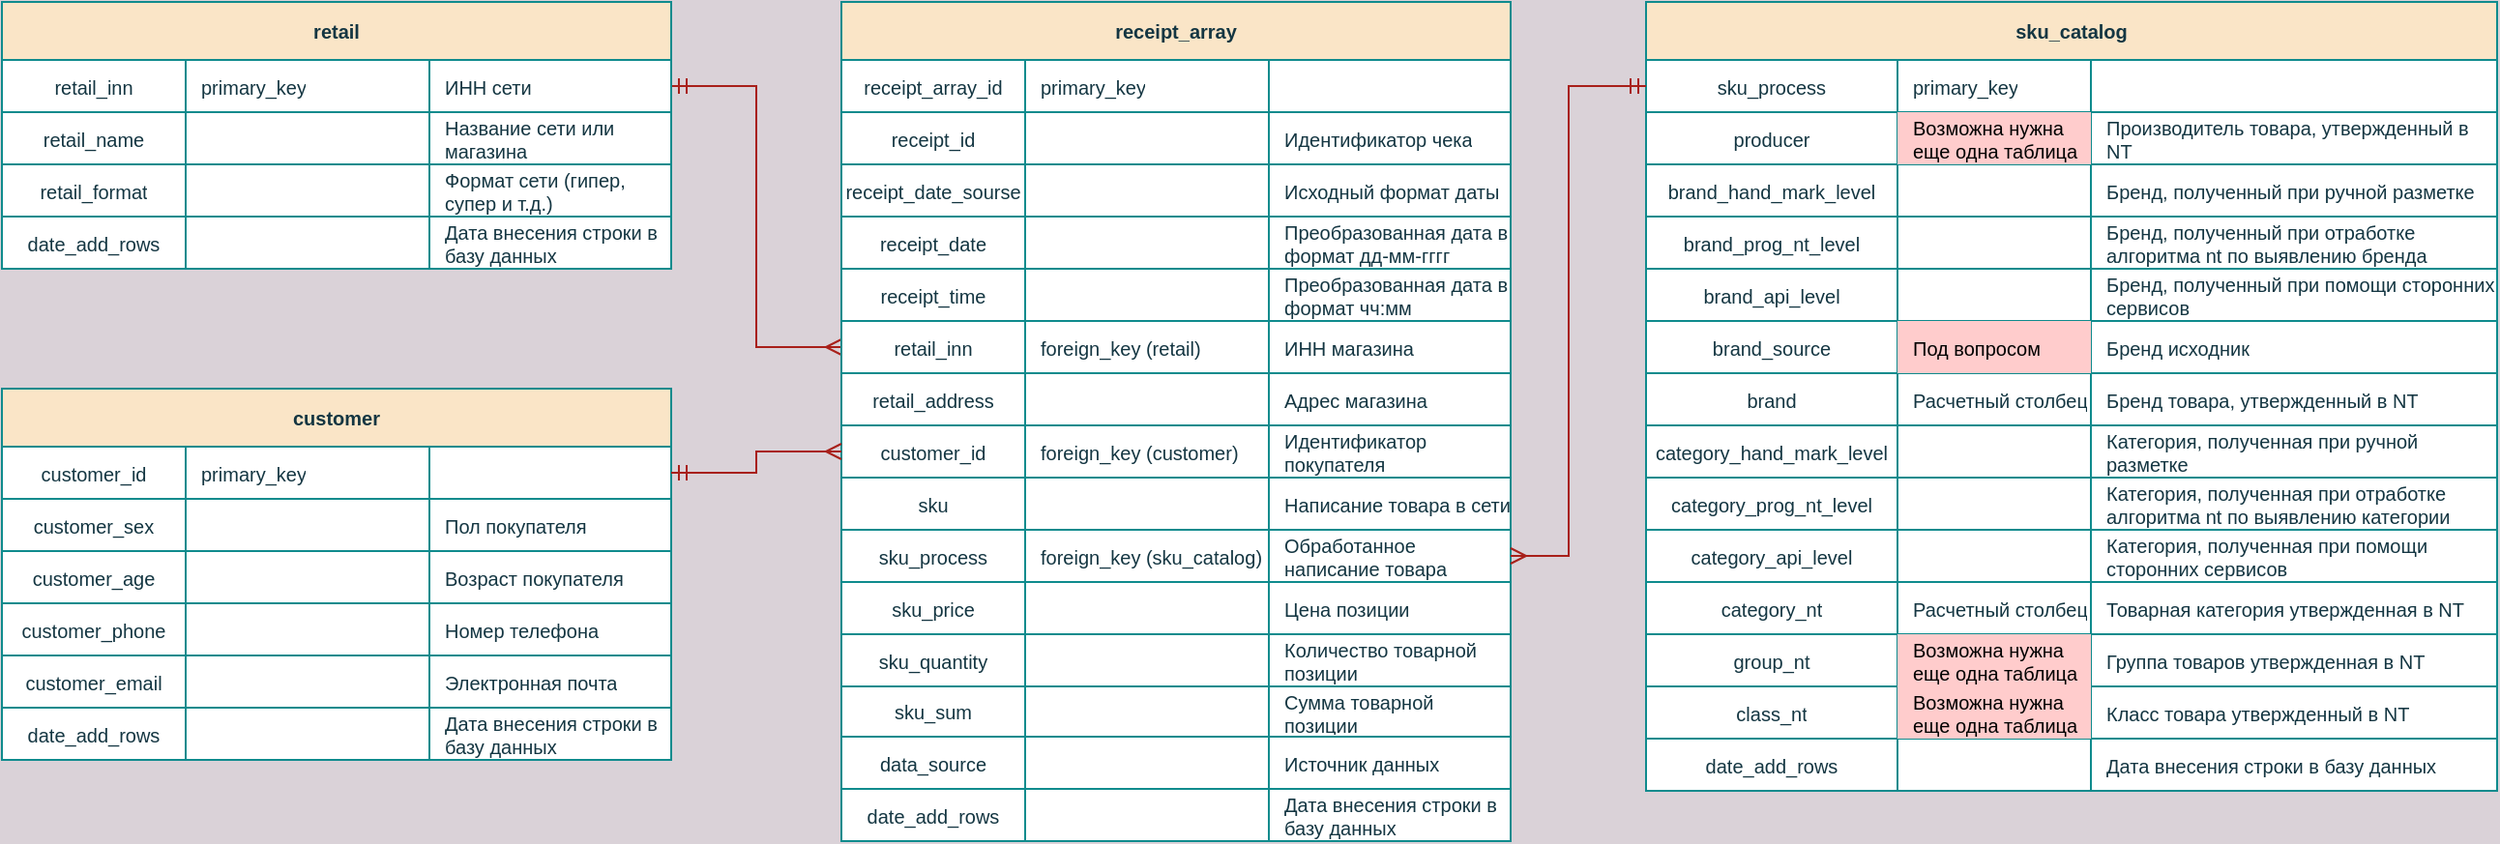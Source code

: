 <mxfile version="16.2.4" type="github">
  <diagram id="C5RBs43oDa-KdzZeNtuy" name="Page-1">
    <mxGraphModel dx="1848" dy="500" grid="1" gridSize="10" guides="1" tooltips="1" connect="1" arrows="1" fold="1" page="1" pageScale="1" pageWidth="827" pageHeight="1169" background="#DAD2D8" math="0" shadow="0">
      <root>
        <mxCell id="WIyWlLk6GJQsqaUBKTNV-0" />
        <mxCell id="WIyWlLk6GJQsqaUBKTNV-1" parent="WIyWlLk6GJQsqaUBKTNV-0" />
        <mxCell id="S1zFZpBQ4yTUVJXa6N8P-120" value="" style="edgeStyle=orthogonalEdgeStyle;rounded=0;orthogonalLoop=1;jettySize=auto;html=1;entryX=1;entryY=0.5;entryDx=0;entryDy=0;exitX=0;exitY=0.5;exitDx=0;exitDy=0;endArrow=ERmandOne;endFill=0;startArrow=ERmany;startFill=0;labelBackgroundColor=#DAD2D8;strokeColor=#A8201A;fontColor=#143642;" parent="WIyWlLk6GJQsqaUBKTNV-1" source="S1zFZpBQ4yTUVJXa6N8P-52" target="S1zFZpBQ4yTUVJXa6N8P-219" edge="1">
          <mxGeometry relative="1" as="geometry">
            <mxPoint x="124" y="435" as="targetPoint" />
            <Array as="points">
              <mxPoint x="80" y="259" />
              <mxPoint x="80" y="123" />
            </Array>
          </mxGeometry>
        </mxCell>
        <mxCell id="S1zFZpBQ4yTUVJXa6N8P-19" value="receipt_array" style="shape=table;startSize=30;container=1;collapsible=0;childLayout=tableLayout;fixedRows=1;rowLines=0;fontStyle=1;align=center;pointerEvents=1;rounded=0;shadow=0;glass=0;sketch=0;swimlaneFillColor=default;fontSize=10;fillColor=#FAE5C7;strokeColor=#0F8B8D;fontColor=#143642;" parent="WIyWlLk6GJQsqaUBKTNV-1" vertex="1">
          <mxGeometry x="124" y="80" width="346" height="434" as="geometry" />
        </mxCell>
        <mxCell id="S1zFZpBQ4yTUVJXa6N8P-20" value="" style="shape=partialRectangle;html=1;whiteSpace=wrap;collapsible=0;dropTarget=0;pointerEvents=1;fillColor=none;top=0;left=0;bottom=1;right=0;points=[[0,0.5],[1,0.5]];portConstraint=eastwest;fontSize=10;spacing=2;strokeColor=#0F8B8D;fontColor=#143642;" parent="S1zFZpBQ4yTUVJXa6N8P-19" vertex="1">
          <mxGeometry y="30" width="346" height="27" as="geometry" />
        </mxCell>
        <mxCell id="S1zFZpBQ4yTUVJXa6N8P-21" value="&lt;span style=&quot;text-align: left; font-size: 10px;&quot;&gt;receipt_array_id&lt;/span&gt;" style="shape=partialRectangle;html=1;whiteSpace=wrap;connectable=0;fillColor=none;top=0;left=0;bottom=0;right=0;overflow=hidden;pointerEvents=1;fontSize=10;strokeColor=#0F8B8D;fontColor=#143642;" parent="S1zFZpBQ4yTUVJXa6N8P-20" vertex="1">
          <mxGeometry width="95" height="27" as="geometry">
            <mxRectangle width="95" height="27" as="alternateBounds" />
          </mxGeometry>
        </mxCell>
        <mxCell id="S1zFZpBQ4yTUVJXa6N8P-22" value="primary_key" style="shape=partialRectangle;html=1;whiteSpace=wrap;connectable=0;fillColor=none;top=0;left=0;bottom=0;right=0;align=left;spacingLeft=6;overflow=hidden;pointerEvents=1;fontSize=10;strokeColor=#0F8B8D;fontColor=#143642;" parent="S1zFZpBQ4yTUVJXa6N8P-20" vertex="1">
          <mxGeometry x="95" width="126" height="27" as="geometry">
            <mxRectangle width="126" height="27" as="alternateBounds" />
          </mxGeometry>
        </mxCell>
        <mxCell id="S1zFZpBQ4yTUVJXa6N8P-61" value="" style="shape=partialRectangle;html=1;whiteSpace=wrap;connectable=0;fillColor=none;top=0;left=0;bottom=0;right=0;align=left;spacingLeft=6;overflow=hidden;pointerEvents=1;fontSize=10;strokeColor=#0F8B8D;fontColor=#143642;" parent="S1zFZpBQ4yTUVJXa6N8P-20" vertex="1">
          <mxGeometry x="221" width="125" height="27" as="geometry">
            <mxRectangle width="125" height="27" as="alternateBounds" />
          </mxGeometry>
        </mxCell>
        <mxCell id="S1zFZpBQ4yTUVJXa6N8P-23" value="" style="shape=partialRectangle;html=1;whiteSpace=wrap;collapsible=0;dropTarget=0;pointerEvents=1;fillColor=none;top=0;left=0;bottom=1;right=0;points=[[0,0.5],[1,0.5]];portConstraint=eastwest;fontSize=10;strokeColor=#0F8B8D;fontColor=#143642;" parent="S1zFZpBQ4yTUVJXa6N8P-19" vertex="1">
          <mxGeometry y="57" width="346" height="27" as="geometry" />
        </mxCell>
        <mxCell id="S1zFZpBQ4yTUVJXa6N8P-24" value="&lt;span style=&quot;text-align: left; font-size: 10px;&quot;&gt;receipt_id&lt;/span&gt;" style="shape=partialRectangle;html=1;whiteSpace=wrap;connectable=0;fillColor=none;top=0;left=0;bottom=0;right=0;overflow=hidden;pointerEvents=1;fontSize=10;strokeColor=#0F8B8D;fontColor=#143642;" parent="S1zFZpBQ4yTUVJXa6N8P-23" vertex="1">
          <mxGeometry width="95" height="27" as="geometry">
            <mxRectangle width="95" height="27" as="alternateBounds" />
          </mxGeometry>
        </mxCell>
        <mxCell id="S1zFZpBQ4yTUVJXa6N8P-25" value="" style="shape=partialRectangle;html=1;whiteSpace=wrap;connectable=0;fillColor=none;top=0;left=0;bottom=0;right=0;align=left;spacingLeft=6;overflow=hidden;pointerEvents=1;fontSize=10;strokeColor=#0F8B8D;fontColor=#143642;" parent="S1zFZpBQ4yTUVJXa6N8P-23" vertex="1">
          <mxGeometry x="95" width="126" height="27" as="geometry">
            <mxRectangle width="126" height="27" as="alternateBounds" />
          </mxGeometry>
        </mxCell>
        <mxCell id="S1zFZpBQ4yTUVJXa6N8P-62" value="&lt;span style=&quot;font-size: 10px;&quot;&gt;Идентификатор чека&lt;/span&gt;" style="shape=partialRectangle;html=1;whiteSpace=wrap;connectable=0;fillColor=none;top=0;left=0;bottom=0;right=0;align=left;spacingLeft=6;overflow=hidden;pointerEvents=1;fontSize=10;strokeColor=#0F8B8D;fontColor=#143642;" parent="S1zFZpBQ4yTUVJXa6N8P-23" vertex="1">
          <mxGeometry x="221" width="125" height="27" as="geometry">
            <mxRectangle width="125" height="27" as="alternateBounds" />
          </mxGeometry>
        </mxCell>
        <mxCell id="S1zFZpBQ4yTUVJXa6N8P-26" value="" style="shape=partialRectangle;html=1;whiteSpace=wrap;collapsible=0;dropTarget=0;pointerEvents=1;fillColor=none;top=0;left=0;bottom=1;right=0;points=[[0,0.5],[1,0.5]];portConstraint=eastwest;fontSize=10;strokeColor=#0F8B8D;fontColor=#143642;" parent="S1zFZpBQ4yTUVJXa6N8P-19" vertex="1">
          <mxGeometry y="84" width="346" height="27" as="geometry" />
        </mxCell>
        <mxCell id="S1zFZpBQ4yTUVJXa6N8P-27" value="&lt;span style=&quot;text-align: left; font-size: 10px;&quot;&gt;receipt_date_sourse&lt;/span&gt;" style="shape=partialRectangle;html=1;whiteSpace=wrap;connectable=0;fillColor=none;top=0;left=0;bottom=0;right=0;overflow=hidden;pointerEvents=1;fontSize=10;strokeColor=#0F8B8D;fontColor=#143642;" parent="S1zFZpBQ4yTUVJXa6N8P-26" vertex="1">
          <mxGeometry width="95" height="27" as="geometry">
            <mxRectangle width="95" height="27" as="alternateBounds" />
          </mxGeometry>
        </mxCell>
        <mxCell id="S1zFZpBQ4yTUVJXa6N8P-28" value="" style="shape=partialRectangle;html=1;whiteSpace=wrap;connectable=0;fillColor=none;top=0;left=0;bottom=0;right=0;align=left;spacingLeft=6;overflow=hidden;pointerEvents=1;fontSize=10;strokeColor=#0F8B8D;fontColor=#143642;" parent="S1zFZpBQ4yTUVJXa6N8P-26" vertex="1">
          <mxGeometry x="95" width="126" height="27" as="geometry">
            <mxRectangle width="126" height="27" as="alternateBounds" />
          </mxGeometry>
        </mxCell>
        <mxCell id="S1zFZpBQ4yTUVJXa6N8P-63" value="&lt;span style=&quot;font-size: 10px;&quot;&gt;Исходный формат даты&lt;/span&gt;" style="shape=partialRectangle;html=1;whiteSpace=wrap;connectable=0;fillColor=none;top=0;left=0;bottom=0;right=0;align=left;spacingLeft=6;overflow=hidden;pointerEvents=1;fontSize=10;strokeColor=#0F8B8D;fontColor=#143642;" parent="S1zFZpBQ4yTUVJXa6N8P-26" vertex="1">
          <mxGeometry x="221" width="125" height="27" as="geometry">
            <mxRectangle width="125" height="27" as="alternateBounds" />
          </mxGeometry>
        </mxCell>
        <mxCell id="S1zFZpBQ4yTUVJXa6N8P-46" style="shape=partialRectangle;html=1;whiteSpace=wrap;collapsible=0;dropTarget=0;pointerEvents=1;fillColor=none;top=0;left=0;bottom=1;right=0;points=[[0,0.5],[1,0.5]];portConstraint=eastwest;fontSize=10;strokeColor=#0F8B8D;fontColor=#143642;" parent="S1zFZpBQ4yTUVJXa6N8P-19" vertex="1">
          <mxGeometry y="111" width="346" height="27" as="geometry" />
        </mxCell>
        <mxCell id="S1zFZpBQ4yTUVJXa6N8P-47" value="receipt_date" style="shape=partialRectangle;html=1;whiteSpace=wrap;connectable=0;fillColor=none;top=0;left=0;bottom=0;right=0;overflow=hidden;pointerEvents=1;fontSize=10;strokeColor=#0F8B8D;fontColor=#143642;" parent="S1zFZpBQ4yTUVJXa6N8P-46" vertex="1">
          <mxGeometry width="95" height="27" as="geometry">
            <mxRectangle width="95" height="27" as="alternateBounds" />
          </mxGeometry>
        </mxCell>
        <mxCell id="S1zFZpBQ4yTUVJXa6N8P-48" value="" style="shape=partialRectangle;html=1;whiteSpace=wrap;connectable=0;fillColor=none;top=0;left=0;bottom=0;right=0;align=left;spacingLeft=6;overflow=hidden;pointerEvents=1;fontSize=10;strokeColor=#0F8B8D;fontColor=#143642;" parent="S1zFZpBQ4yTUVJXa6N8P-46" vertex="1">
          <mxGeometry x="95" width="126" height="27" as="geometry">
            <mxRectangle width="126" height="27" as="alternateBounds" />
          </mxGeometry>
        </mxCell>
        <mxCell id="S1zFZpBQ4yTUVJXa6N8P-64" value="&lt;span style=&quot;font-size: 10px;&quot;&gt;Преобразованная дата в формат дд-мм-гггг&lt;/span&gt;" style="shape=partialRectangle;html=1;whiteSpace=wrap;connectable=0;fillColor=none;top=0;left=0;bottom=0;right=0;align=left;spacingLeft=6;overflow=hidden;pointerEvents=1;fontSize=10;strokeColor=#0F8B8D;fontColor=#143642;" parent="S1zFZpBQ4yTUVJXa6N8P-46" vertex="1">
          <mxGeometry x="221" width="125" height="27" as="geometry">
            <mxRectangle width="125" height="27" as="alternateBounds" />
          </mxGeometry>
        </mxCell>
        <mxCell id="S1zFZpBQ4yTUVJXa6N8P-49" style="shape=partialRectangle;html=1;whiteSpace=wrap;collapsible=0;dropTarget=0;pointerEvents=1;fillColor=none;top=0;left=0;bottom=1;right=0;points=[[0,0.5],[1,0.5]];portConstraint=eastwest;fontSize=10;strokeColor=#0F8B8D;fontColor=#143642;" parent="S1zFZpBQ4yTUVJXa6N8P-19" vertex="1">
          <mxGeometry y="138" width="346" height="27" as="geometry" />
        </mxCell>
        <mxCell id="S1zFZpBQ4yTUVJXa6N8P-50" value="receipt_time" style="shape=partialRectangle;html=1;whiteSpace=wrap;connectable=0;fillColor=none;top=0;left=0;bottom=0;right=0;overflow=hidden;pointerEvents=1;fontSize=10;strokeColor=#0F8B8D;fontColor=#143642;" parent="S1zFZpBQ4yTUVJXa6N8P-49" vertex="1">
          <mxGeometry width="95" height="27" as="geometry">
            <mxRectangle width="95" height="27" as="alternateBounds" />
          </mxGeometry>
        </mxCell>
        <mxCell id="S1zFZpBQ4yTUVJXa6N8P-51" value="" style="shape=partialRectangle;html=1;whiteSpace=wrap;connectable=0;fillColor=none;top=0;left=0;bottom=0;right=0;align=left;spacingLeft=6;overflow=hidden;pointerEvents=1;fontSize=10;strokeColor=#0F8B8D;fontColor=#143642;" parent="S1zFZpBQ4yTUVJXa6N8P-49" vertex="1">
          <mxGeometry x="95" width="126" height="27" as="geometry">
            <mxRectangle width="126" height="27" as="alternateBounds" />
          </mxGeometry>
        </mxCell>
        <mxCell id="S1zFZpBQ4yTUVJXa6N8P-65" value="&lt;span style=&quot;font-size: 10px;&quot;&gt;Преобразованная дата в формат чч:мм&lt;/span&gt;" style="shape=partialRectangle;html=1;whiteSpace=wrap;connectable=0;fillColor=none;top=0;left=0;bottom=0;right=0;align=left;spacingLeft=6;overflow=hidden;pointerEvents=1;fontSize=10;strokeColor=#0F8B8D;fontColor=#143642;" parent="S1zFZpBQ4yTUVJXa6N8P-49" vertex="1">
          <mxGeometry x="221" width="125" height="27" as="geometry">
            <mxRectangle width="125" height="27" as="alternateBounds" />
          </mxGeometry>
        </mxCell>
        <mxCell id="S1zFZpBQ4yTUVJXa6N8P-52" style="shape=partialRectangle;html=1;whiteSpace=wrap;collapsible=0;dropTarget=0;pointerEvents=1;fillColor=none;top=0;left=0;bottom=1;right=0;points=[[0,0.5],[1,0.5]];portConstraint=eastwest;fontSize=10;strokeColor=#0F8B8D;fontColor=#143642;" parent="S1zFZpBQ4yTUVJXa6N8P-19" vertex="1">
          <mxGeometry y="165" width="346" height="27" as="geometry" />
        </mxCell>
        <mxCell id="S1zFZpBQ4yTUVJXa6N8P-53" value="retail_inn" style="shape=partialRectangle;html=1;whiteSpace=wrap;connectable=0;fillColor=none;top=0;left=0;bottom=0;right=0;overflow=hidden;pointerEvents=1;fontSize=10;strokeColor=#0F8B8D;fontColor=#143642;" parent="S1zFZpBQ4yTUVJXa6N8P-52" vertex="1">
          <mxGeometry width="95" height="27" as="geometry">
            <mxRectangle width="95" height="27" as="alternateBounds" />
          </mxGeometry>
        </mxCell>
        <mxCell id="S1zFZpBQ4yTUVJXa6N8P-54" value="&lt;code class=&quot;sql keyword&quot; style=&quot;line-height: 19.5px; border-radius: 0px; background: none; border: 0px; float: none; height: auto; margin: 0px; outline: 0px; overflow: visible; padding: 0px; position: static; vertical-align: baseline; width: auto; box-sizing: content-box; min-height: auto; font-size: 10px;&quot;&gt;&lt;font face=&quot;Helvetica&quot; style=&quot;font-size: 10px;&quot;&gt;foreign_key (retail)&lt;/font&gt;&lt;/code&gt;" style="shape=partialRectangle;html=1;whiteSpace=wrap;connectable=0;fillColor=none;top=0;left=0;bottom=0;right=0;align=left;spacingLeft=6;overflow=hidden;pointerEvents=1;fontSize=10;strokeColor=#0F8B8D;fontColor=#143642;" parent="S1zFZpBQ4yTUVJXa6N8P-52" vertex="1">
          <mxGeometry x="95" width="126" height="27" as="geometry">
            <mxRectangle width="126" height="27" as="alternateBounds" />
          </mxGeometry>
        </mxCell>
        <mxCell id="S1zFZpBQ4yTUVJXa6N8P-66" value="ИНН магазина" style="shape=partialRectangle;html=1;whiteSpace=wrap;connectable=0;fillColor=none;top=0;left=0;bottom=0;right=0;align=left;spacingLeft=6;overflow=hidden;pointerEvents=1;fontSize=10;strokeColor=#0F8B8D;fontColor=#143642;" parent="S1zFZpBQ4yTUVJXa6N8P-52" vertex="1">
          <mxGeometry x="221" width="125" height="27" as="geometry">
            <mxRectangle width="125" height="27" as="alternateBounds" />
          </mxGeometry>
        </mxCell>
        <mxCell id="oaC9kHGjSpN0zHe9U0Ck-0" style="shape=partialRectangle;html=1;whiteSpace=wrap;collapsible=0;dropTarget=0;pointerEvents=1;fillColor=none;top=0;left=0;bottom=1;right=0;points=[[0,0.5],[1,0.5]];portConstraint=eastwest;fontSize=10;strokeColor=#0F8B8D;fontColor=#143642;" parent="S1zFZpBQ4yTUVJXa6N8P-19" vertex="1">
          <mxGeometry y="192" width="346" height="27" as="geometry" />
        </mxCell>
        <mxCell id="oaC9kHGjSpN0zHe9U0Ck-1" value="&lt;span&gt;retail_address&lt;/span&gt;" style="shape=partialRectangle;html=1;whiteSpace=wrap;connectable=0;fillColor=none;top=0;left=0;bottom=0;right=0;overflow=hidden;pointerEvents=1;fontSize=10;strokeColor=#0F8B8D;fontColor=#143642;" parent="oaC9kHGjSpN0zHe9U0Ck-0" vertex="1">
          <mxGeometry width="95" height="27" as="geometry">
            <mxRectangle width="95" height="27" as="alternateBounds" />
          </mxGeometry>
        </mxCell>
        <mxCell id="oaC9kHGjSpN0zHe9U0Ck-2" style="shape=partialRectangle;html=1;whiteSpace=wrap;connectable=0;fillColor=none;top=0;left=0;bottom=0;right=0;align=left;spacingLeft=6;overflow=hidden;pointerEvents=1;fontSize=10;strokeColor=#0F8B8D;fontColor=#143642;" parent="oaC9kHGjSpN0zHe9U0Ck-0" vertex="1">
          <mxGeometry x="95" width="126" height="27" as="geometry">
            <mxRectangle width="126" height="27" as="alternateBounds" />
          </mxGeometry>
        </mxCell>
        <mxCell id="oaC9kHGjSpN0zHe9U0Ck-3" value="&lt;span&gt;Адрес магазина&lt;/span&gt;" style="shape=partialRectangle;html=1;whiteSpace=wrap;connectable=0;fillColor=none;top=0;left=0;bottom=0;right=0;align=left;spacingLeft=6;overflow=hidden;pointerEvents=1;fontSize=10;strokeColor=#0F8B8D;fontColor=#143642;" parent="oaC9kHGjSpN0zHe9U0Ck-0" vertex="1">
          <mxGeometry x="221" width="125" height="27" as="geometry">
            <mxRectangle width="125" height="27" as="alternateBounds" />
          </mxGeometry>
        </mxCell>
        <mxCell id="S1zFZpBQ4yTUVJXa6N8P-55" style="shape=partialRectangle;html=1;whiteSpace=wrap;collapsible=0;dropTarget=0;pointerEvents=1;fillColor=none;top=0;left=0;bottom=1;right=0;points=[[0,0.5],[1,0.5]];portConstraint=eastwest;fontSize=10;strokeColor=#0F8B8D;fontColor=#143642;" parent="S1zFZpBQ4yTUVJXa6N8P-19" vertex="1">
          <mxGeometry y="219" width="346" height="27" as="geometry" />
        </mxCell>
        <mxCell id="S1zFZpBQ4yTUVJXa6N8P-56" value="customer_id" style="shape=partialRectangle;html=1;whiteSpace=wrap;connectable=0;fillColor=none;top=0;left=0;bottom=0;right=0;overflow=hidden;pointerEvents=1;fontSize=10;strokeColor=#0F8B8D;fontColor=#143642;" parent="S1zFZpBQ4yTUVJXa6N8P-55" vertex="1">
          <mxGeometry width="95" height="27" as="geometry">
            <mxRectangle width="95" height="27" as="alternateBounds" />
          </mxGeometry>
        </mxCell>
        <mxCell id="S1zFZpBQ4yTUVJXa6N8P-57" value="foreign_key (&lt;span style=&quot;text-align: center&quot;&gt;customer&lt;/span&gt;)" style="shape=partialRectangle;html=1;whiteSpace=wrap;connectable=0;fillColor=none;top=0;left=0;bottom=0;right=0;align=left;spacingLeft=6;overflow=hidden;pointerEvents=1;fontSize=10;strokeColor=#0F8B8D;fontColor=#143642;" parent="S1zFZpBQ4yTUVJXa6N8P-55" vertex="1">
          <mxGeometry x="95" width="126" height="27" as="geometry">
            <mxRectangle width="126" height="27" as="alternateBounds" />
          </mxGeometry>
        </mxCell>
        <mxCell id="S1zFZpBQ4yTUVJXa6N8P-67" value="Идентификатор покупателя" style="shape=partialRectangle;html=1;whiteSpace=wrap;connectable=0;fillColor=none;top=0;left=0;bottom=0;right=0;align=left;spacingLeft=6;overflow=hidden;pointerEvents=1;fontSize=10;strokeColor=#0F8B8D;fontColor=#143642;" parent="S1zFZpBQ4yTUVJXa6N8P-55" vertex="1">
          <mxGeometry x="221" width="125" height="27" as="geometry">
            <mxRectangle width="125" height="27" as="alternateBounds" />
          </mxGeometry>
        </mxCell>
        <mxCell id="S1zFZpBQ4yTUVJXa6N8P-58" style="shape=partialRectangle;html=1;whiteSpace=wrap;collapsible=0;dropTarget=0;pointerEvents=1;fillColor=none;top=0;left=0;bottom=1;right=0;points=[[0,0.5],[1,0.5]];portConstraint=eastwest;fontSize=10;strokeColor=#0F8B8D;fontColor=#143642;" parent="S1zFZpBQ4yTUVJXa6N8P-19" vertex="1">
          <mxGeometry y="246" width="346" height="27" as="geometry" />
        </mxCell>
        <mxCell id="S1zFZpBQ4yTUVJXa6N8P-59" value="sku" style="shape=partialRectangle;html=1;whiteSpace=wrap;connectable=0;fillColor=none;top=0;left=0;bottom=0;right=0;overflow=hidden;pointerEvents=1;fontSize=10;strokeColor=#0F8B8D;fontColor=#143642;" parent="S1zFZpBQ4yTUVJXa6N8P-58" vertex="1">
          <mxGeometry width="95" height="27" as="geometry">
            <mxRectangle width="95" height="27" as="alternateBounds" />
          </mxGeometry>
        </mxCell>
        <mxCell id="S1zFZpBQ4yTUVJXa6N8P-60" style="shape=partialRectangle;html=1;whiteSpace=wrap;connectable=0;fillColor=none;top=0;left=0;bottom=0;right=0;align=left;spacingLeft=6;overflow=hidden;pointerEvents=1;fontSize=10;strokeColor=#0F8B8D;fontColor=#143642;" parent="S1zFZpBQ4yTUVJXa6N8P-58" vertex="1">
          <mxGeometry x="95" width="126" height="27" as="geometry">
            <mxRectangle width="126" height="27" as="alternateBounds" />
          </mxGeometry>
        </mxCell>
        <mxCell id="S1zFZpBQ4yTUVJXa6N8P-68" value="Написание товара в сети" style="shape=partialRectangle;html=1;whiteSpace=wrap;connectable=0;fillColor=none;top=0;left=0;bottom=0;right=0;align=left;spacingLeft=6;overflow=hidden;pointerEvents=1;fontSize=10;strokeColor=#0F8B8D;fontColor=#143642;" parent="S1zFZpBQ4yTUVJXa6N8P-58" vertex="1">
          <mxGeometry x="221" width="125" height="27" as="geometry">
            <mxRectangle width="125" height="27" as="alternateBounds" />
          </mxGeometry>
        </mxCell>
        <mxCell id="S1zFZpBQ4yTUVJXa6N8P-282" style="shape=partialRectangle;html=1;whiteSpace=wrap;collapsible=0;dropTarget=0;pointerEvents=1;fillColor=none;top=0;left=0;bottom=1;right=0;points=[[0,0.5],[1,0.5]];portConstraint=eastwest;fontSize=10;strokeColor=#0F8B8D;fontColor=#143642;" parent="S1zFZpBQ4yTUVJXa6N8P-19" vertex="1">
          <mxGeometry y="273" width="346" height="27" as="geometry" />
        </mxCell>
        <mxCell id="S1zFZpBQ4yTUVJXa6N8P-283" value="sku_process" style="shape=partialRectangle;html=1;whiteSpace=wrap;connectable=0;fillColor=none;top=0;left=0;bottom=0;right=0;overflow=hidden;pointerEvents=1;fontSize=10;strokeColor=#0F8B8D;fontColor=#143642;" parent="S1zFZpBQ4yTUVJXa6N8P-282" vertex="1">
          <mxGeometry width="95" height="27" as="geometry">
            <mxRectangle width="95" height="27" as="alternateBounds" />
          </mxGeometry>
        </mxCell>
        <mxCell id="S1zFZpBQ4yTUVJXa6N8P-284" value="&lt;div style=&quot;text-align: center&quot;&gt;&lt;span&gt;foreign_key (sku_catalog&lt;/span&gt;&lt;span&gt;)&lt;/span&gt;&lt;/div&gt;" style="shape=partialRectangle;html=1;whiteSpace=wrap;connectable=0;fillColor=none;top=0;left=0;bottom=0;right=0;align=left;spacingLeft=6;overflow=hidden;pointerEvents=1;fontSize=10;strokeColor=#0F8B8D;fontColor=#143642;" parent="S1zFZpBQ4yTUVJXa6N8P-282" vertex="1">
          <mxGeometry x="95" width="126" height="27" as="geometry">
            <mxRectangle width="126" height="27" as="alternateBounds" />
          </mxGeometry>
        </mxCell>
        <mxCell id="S1zFZpBQ4yTUVJXa6N8P-285" value="Обработанное написание товара" style="shape=partialRectangle;html=1;whiteSpace=wrap;connectable=0;fillColor=none;top=0;left=0;bottom=0;right=0;align=left;spacingLeft=6;overflow=hidden;pointerEvents=1;fontSize=10;strokeColor=#0F8B8D;fontColor=#143642;" parent="S1zFZpBQ4yTUVJXa6N8P-282" vertex="1">
          <mxGeometry x="221" width="125" height="27" as="geometry">
            <mxRectangle width="125" height="27" as="alternateBounds" />
          </mxGeometry>
        </mxCell>
        <mxCell id="S1zFZpBQ4yTUVJXa6N8P-290" style="shape=partialRectangle;html=1;whiteSpace=wrap;collapsible=0;dropTarget=0;pointerEvents=1;fillColor=none;top=0;left=0;bottom=1;right=0;points=[[0,0.5],[1,0.5]];portConstraint=eastwest;fontSize=10;strokeColor=#0F8B8D;fontColor=#143642;" parent="S1zFZpBQ4yTUVJXa6N8P-19" vertex="1">
          <mxGeometry y="300" width="346" height="27" as="geometry" />
        </mxCell>
        <mxCell id="S1zFZpBQ4yTUVJXa6N8P-291" value="sku_price" style="shape=partialRectangle;html=1;whiteSpace=wrap;connectable=0;fillColor=none;top=0;left=0;bottom=0;right=0;overflow=hidden;pointerEvents=1;fontSize=10;strokeColor=#0F8B8D;fontColor=#143642;" parent="S1zFZpBQ4yTUVJXa6N8P-290" vertex="1">
          <mxGeometry width="95" height="27" as="geometry">
            <mxRectangle width="95" height="27" as="alternateBounds" />
          </mxGeometry>
        </mxCell>
        <mxCell id="S1zFZpBQ4yTUVJXa6N8P-292" style="shape=partialRectangle;html=1;whiteSpace=wrap;connectable=0;fillColor=none;top=0;left=0;bottom=0;right=0;align=left;spacingLeft=6;overflow=hidden;pointerEvents=1;fontSize=10;strokeColor=#0F8B8D;fontColor=#143642;" parent="S1zFZpBQ4yTUVJXa6N8P-290" vertex="1">
          <mxGeometry x="95" width="126" height="27" as="geometry">
            <mxRectangle width="126" height="27" as="alternateBounds" />
          </mxGeometry>
        </mxCell>
        <mxCell id="S1zFZpBQ4yTUVJXa6N8P-293" value="Цена позиции" style="shape=partialRectangle;html=1;whiteSpace=wrap;connectable=0;fillColor=none;top=0;left=0;bottom=0;right=0;align=left;spacingLeft=6;overflow=hidden;pointerEvents=1;fontSize=10;strokeColor=#0F8B8D;fontColor=#143642;" parent="S1zFZpBQ4yTUVJXa6N8P-290" vertex="1">
          <mxGeometry x="221" width="125" height="27" as="geometry">
            <mxRectangle width="125" height="27" as="alternateBounds" />
          </mxGeometry>
        </mxCell>
        <mxCell id="S1zFZpBQ4yTUVJXa6N8P-294" style="shape=partialRectangle;html=1;whiteSpace=wrap;collapsible=0;dropTarget=0;pointerEvents=1;fillColor=none;top=0;left=0;bottom=1;right=0;points=[[0,0.5],[1,0.5]];portConstraint=eastwest;fontSize=10;strokeColor=#0F8B8D;fontColor=#143642;" parent="S1zFZpBQ4yTUVJXa6N8P-19" vertex="1">
          <mxGeometry y="327" width="346" height="27" as="geometry" />
        </mxCell>
        <mxCell id="S1zFZpBQ4yTUVJXa6N8P-295" value="sku_quantity" style="shape=partialRectangle;html=1;whiteSpace=wrap;connectable=0;fillColor=none;top=0;left=0;bottom=0;right=0;overflow=hidden;pointerEvents=1;fontSize=10;strokeColor=#0F8B8D;fontColor=#143642;" parent="S1zFZpBQ4yTUVJXa6N8P-294" vertex="1">
          <mxGeometry width="95" height="27" as="geometry">
            <mxRectangle width="95" height="27" as="alternateBounds" />
          </mxGeometry>
        </mxCell>
        <mxCell id="S1zFZpBQ4yTUVJXa6N8P-296" style="shape=partialRectangle;html=1;whiteSpace=wrap;connectable=0;fillColor=none;top=0;left=0;bottom=0;right=0;align=left;spacingLeft=6;overflow=hidden;pointerEvents=1;fontSize=10;strokeColor=#0F8B8D;fontColor=#143642;" parent="S1zFZpBQ4yTUVJXa6N8P-294" vertex="1">
          <mxGeometry x="95" width="126" height="27" as="geometry">
            <mxRectangle width="126" height="27" as="alternateBounds" />
          </mxGeometry>
        </mxCell>
        <mxCell id="S1zFZpBQ4yTUVJXa6N8P-297" value="Количество товарной позиции" style="shape=partialRectangle;html=1;whiteSpace=wrap;connectable=0;fillColor=none;top=0;left=0;bottom=0;right=0;align=left;spacingLeft=6;overflow=hidden;pointerEvents=1;fontSize=10;strokeColor=#0F8B8D;fontColor=#143642;" parent="S1zFZpBQ4yTUVJXa6N8P-294" vertex="1">
          <mxGeometry x="221" width="125" height="27" as="geometry">
            <mxRectangle width="125" height="27" as="alternateBounds" />
          </mxGeometry>
        </mxCell>
        <mxCell id="S1zFZpBQ4yTUVJXa6N8P-298" style="shape=partialRectangle;html=1;whiteSpace=wrap;collapsible=0;dropTarget=0;pointerEvents=1;fillColor=none;top=0;left=0;bottom=1;right=0;points=[[0,0.5],[1,0.5]];portConstraint=eastwest;fontSize=10;strokeColor=#0F8B8D;fontColor=#143642;" parent="S1zFZpBQ4yTUVJXa6N8P-19" vertex="1">
          <mxGeometry y="354" width="346" height="26" as="geometry" />
        </mxCell>
        <mxCell id="S1zFZpBQ4yTUVJXa6N8P-299" value="sku_sum" style="shape=partialRectangle;html=1;whiteSpace=wrap;connectable=0;fillColor=none;top=0;left=0;bottom=0;right=0;overflow=hidden;pointerEvents=1;fontSize=10;strokeColor=#0F8B8D;fontColor=#143642;" parent="S1zFZpBQ4yTUVJXa6N8P-298" vertex="1">
          <mxGeometry width="95" height="26" as="geometry">
            <mxRectangle width="95" height="26" as="alternateBounds" />
          </mxGeometry>
        </mxCell>
        <mxCell id="S1zFZpBQ4yTUVJXa6N8P-300" style="shape=partialRectangle;html=1;whiteSpace=wrap;connectable=0;fillColor=none;top=0;left=0;bottom=0;right=0;align=left;spacingLeft=6;overflow=hidden;pointerEvents=1;fontSize=10;strokeColor=#0F8B8D;fontColor=#143642;" parent="S1zFZpBQ4yTUVJXa6N8P-298" vertex="1">
          <mxGeometry x="95" width="126" height="26" as="geometry">
            <mxRectangle width="126" height="26" as="alternateBounds" />
          </mxGeometry>
        </mxCell>
        <mxCell id="S1zFZpBQ4yTUVJXa6N8P-301" value="Сумма товарной позиции" style="shape=partialRectangle;html=1;whiteSpace=wrap;connectable=0;fillColor=none;top=0;left=0;bottom=0;right=0;align=left;spacingLeft=6;overflow=hidden;pointerEvents=1;fontSize=10;strokeColor=#0F8B8D;fontColor=#143642;" parent="S1zFZpBQ4yTUVJXa6N8P-298" vertex="1">
          <mxGeometry x="221" width="125" height="26" as="geometry">
            <mxRectangle width="125" height="26" as="alternateBounds" />
          </mxGeometry>
        </mxCell>
        <mxCell id="S1zFZpBQ4yTUVJXa6N8P-302" style="shape=partialRectangle;html=1;whiteSpace=wrap;collapsible=0;dropTarget=0;pointerEvents=1;fillColor=none;top=0;left=0;bottom=1;right=0;points=[[0,0.5],[1,0.5]];portConstraint=eastwest;fontSize=10;strokeColor=#0F8B8D;fontColor=#143642;" parent="S1zFZpBQ4yTUVJXa6N8P-19" vertex="1">
          <mxGeometry y="380" width="346" height="27" as="geometry" />
        </mxCell>
        <mxCell id="S1zFZpBQ4yTUVJXa6N8P-303" value="data_source" style="shape=partialRectangle;html=1;whiteSpace=wrap;connectable=0;fillColor=none;top=0;left=0;bottom=0;right=0;overflow=hidden;pointerEvents=1;fontSize=10;strokeColor=#0F8B8D;fontColor=#143642;" parent="S1zFZpBQ4yTUVJXa6N8P-302" vertex="1">
          <mxGeometry width="95" height="27" as="geometry">
            <mxRectangle width="95" height="27" as="alternateBounds" />
          </mxGeometry>
        </mxCell>
        <mxCell id="S1zFZpBQ4yTUVJXa6N8P-304" style="shape=partialRectangle;html=1;whiteSpace=wrap;connectable=0;fillColor=none;top=0;left=0;bottom=0;right=0;align=left;spacingLeft=6;overflow=hidden;pointerEvents=1;fontSize=10;strokeColor=#0F8B8D;fontColor=#143642;" parent="S1zFZpBQ4yTUVJXa6N8P-302" vertex="1">
          <mxGeometry x="95" width="126" height="27" as="geometry">
            <mxRectangle width="126" height="27" as="alternateBounds" />
          </mxGeometry>
        </mxCell>
        <mxCell id="S1zFZpBQ4yTUVJXa6N8P-305" value="Источник данных" style="shape=partialRectangle;html=1;whiteSpace=wrap;connectable=0;fillColor=none;top=0;left=0;bottom=0;right=0;align=left;spacingLeft=6;overflow=hidden;pointerEvents=1;fontSize=10;strokeColor=#0F8B8D;fontColor=#143642;" parent="S1zFZpBQ4yTUVJXa6N8P-302" vertex="1">
          <mxGeometry x="221" width="125" height="27" as="geometry">
            <mxRectangle width="125" height="27" as="alternateBounds" />
          </mxGeometry>
        </mxCell>
        <mxCell id="S1zFZpBQ4yTUVJXa6N8P-306" style="shape=partialRectangle;html=1;whiteSpace=wrap;collapsible=0;dropTarget=0;pointerEvents=1;fillColor=none;top=0;left=0;bottom=1;right=0;points=[[0,0.5],[1,0.5]];portConstraint=eastwest;fontSize=10;strokeColor=#0F8B8D;fontColor=#143642;" parent="S1zFZpBQ4yTUVJXa6N8P-19" vertex="1">
          <mxGeometry y="407" width="346" height="27" as="geometry" />
        </mxCell>
        <mxCell id="S1zFZpBQ4yTUVJXa6N8P-307" value="date_add_rows" style="shape=partialRectangle;html=1;whiteSpace=wrap;connectable=0;fillColor=none;top=0;left=0;bottom=0;right=0;overflow=hidden;pointerEvents=1;fontSize=10;strokeColor=#0F8B8D;fontColor=#143642;" parent="S1zFZpBQ4yTUVJXa6N8P-306" vertex="1">
          <mxGeometry width="95" height="27" as="geometry">
            <mxRectangle width="95" height="27" as="alternateBounds" />
          </mxGeometry>
        </mxCell>
        <mxCell id="S1zFZpBQ4yTUVJXa6N8P-308" style="shape=partialRectangle;html=1;whiteSpace=wrap;connectable=0;fillColor=none;top=0;left=0;bottom=0;right=0;align=left;spacingLeft=6;overflow=hidden;pointerEvents=1;fontSize=10;strokeColor=#0F8B8D;fontColor=#143642;" parent="S1zFZpBQ4yTUVJXa6N8P-306" vertex="1">
          <mxGeometry x="95" width="126" height="27" as="geometry">
            <mxRectangle width="126" height="27" as="alternateBounds" />
          </mxGeometry>
        </mxCell>
        <mxCell id="S1zFZpBQ4yTUVJXa6N8P-309" value="Дата внесения строки в базу данных" style="shape=partialRectangle;html=1;whiteSpace=wrap;connectable=0;fillColor=none;top=0;left=0;bottom=0;right=0;align=left;spacingLeft=6;overflow=hidden;pointerEvents=1;fontSize=10;strokeColor=#0F8B8D;fontColor=#143642;" parent="S1zFZpBQ4yTUVJXa6N8P-306" vertex="1">
          <mxGeometry x="221" width="125" height="27" as="geometry">
            <mxRectangle width="125" height="27" as="alternateBounds" />
          </mxGeometry>
        </mxCell>
        <mxCell id="S1zFZpBQ4yTUVJXa6N8P-218" value="retail" style="shape=table;startSize=30;container=1;collapsible=0;childLayout=tableLayout;fixedRows=1;rowLines=0;fontStyle=1;align=center;pointerEvents=1;rounded=0;shadow=0;glass=0;sketch=0;swimlaneFillColor=default;fontSize=10;fillColor=#FAE5C7;strokeColor=#0F8B8D;fontColor=#143642;" parent="WIyWlLk6GJQsqaUBKTNV-1" vertex="1">
          <mxGeometry x="-310" y="80" width="346" height="138" as="geometry" />
        </mxCell>
        <mxCell id="S1zFZpBQ4yTUVJXa6N8P-219" value="" style="shape=partialRectangle;html=1;whiteSpace=wrap;collapsible=0;dropTarget=0;pointerEvents=1;fillColor=none;top=0;left=0;bottom=1;right=0;points=[[0,0.5],[1,0.5]];portConstraint=eastwest;fontSize=10;spacing=2;strokeColor=#0F8B8D;fontColor=#143642;" parent="S1zFZpBQ4yTUVJXa6N8P-218" vertex="1">
          <mxGeometry y="30" width="346" height="27" as="geometry" />
        </mxCell>
        <mxCell id="S1zFZpBQ4yTUVJXa6N8P-220" value="retail_inn" style="shape=partialRectangle;html=1;whiteSpace=wrap;connectable=0;fillColor=none;top=0;left=0;bottom=0;right=0;overflow=hidden;pointerEvents=1;fontSize=10;strokeColor=#0F8B8D;fontColor=#143642;" parent="S1zFZpBQ4yTUVJXa6N8P-219" vertex="1">
          <mxGeometry width="95" height="27" as="geometry" />
        </mxCell>
        <mxCell id="S1zFZpBQ4yTUVJXa6N8P-221" value="primary_key" style="shape=partialRectangle;html=1;whiteSpace=wrap;connectable=0;fillColor=none;top=0;left=0;bottom=0;right=0;align=left;spacingLeft=6;overflow=hidden;pointerEvents=1;fontSize=10;strokeColor=#0F8B8D;fontColor=#143642;" parent="S1zFZpBQ4yTUVJXa6N8P-219" vertex="1">
          <mxGeometry x="95" width="126" height="27" as="geometry" />
        </mxCell>
        <mxCell id="S1zFZpBQ4yTUVJXa6N8P-222" value="ИНН сети" style="shape=partialRectangle;html=1;whiteSpace=wrap;connectable=0;fillColor=none;top=0;left=0;bottom=0;right=0;align=left;spacingLeft=6;overflow=hidden;pointerEvents=1;fontSize=10;strokeColor=#0F8B8D;fontColor=#143642;" parent="S1zFZpBQ4yTUVJXa6N8P-219" vertex="1">
          <mxGeometry x="221" width="125" height="27" as="geometry" />
        </mxCell>
        <mxCell id="S1zFZpBQ4yTUVJXa6N8P-223" value="" style="shape=partialRectangle;html=1;whiteSpace=wrap;collapsible=0;dropTarget=0;pointerEvents=1;fillColor=none;top=0;left=0;bottom=1;right=0;points=[[0,0.5],[1,0.5]];portConstraint=eastwest;fontSize=10;strokeColor=#0F8B8D;fontColor=#143642;" parent="S1zFZpBQ4yTUVJXa6N8P-218" vertex="1">
          <mxGeometry y="57" width="346" height="27" as="geometry" />
        </mxCell>
        <mxCell id="S1zFZpBQ4yTUVJXa6N8P-224" value="retail_name" style="shape=partialRectangle;html=1;whiteSpace=wrap;connectable=0;fillColor=none;top=0;left=0;bottom=0;right=0;overflow=hidden;pointerEvents=1;fontSize=10;strokeColor=#0F8B8D;fontColor=#143642;" parent="S1zFZpBQ4yTUVJXa6N8P-223" vertex="1">
          <mxGeometry width="95" height="27" as="geometry" />
        </mxCell>
        <mxCell id="S1zFZpBQ4yTUVJXa6N8P-225" value="" style="shape=partialRectangle;html=1;whiteSpace=wrap;connectable=0;fillColor=none;top=0;left=0;bottom=0;right=0;align=left;spacingLeft=6;overflow=hidden;pointerEvents=1;fontSize=10;strokeColor=#0F8B8D;fontColor=#143642;" parent="S1zFZpBQ4yTUVJXa6N8P-223" vertex="1">
          <mxGeometry x="95" width="126" height="27" as="geometry" />
        </mxCell>
        <mxCell id="S1zFZpBQ4yTUVJXa6N8P-226" value="Название сети или магазина&amp;nbsp;" style="shape=partialRectangle;html=1;whiteSpace=wrap;connectable=0;fillColor=none;top=0;left=0;bottom=0;right=0;align=left;spacingLeft=6;overflow=hidden;pointerEvents=1;fontSize=10;strokeColor=#0F8B8D;fontColor=#143642;" parent="S1zFZpBQ4yTUVJXa6N8P-223" vertex="1">
          <mxGeometry x="221" width="125" height="27" as="geometry" />
        </mxCell>
        <mxCell id="S1zFZpBQ4yTUVJXa6N8P-227" value="" style="shape=partialRectangle;html=1;whiteSpace=wrap;collapsible=0;dropTarget=0;pointerEvents=1;fillColor=none;top=0;left=0;bottom=1;right=0;points=[[0,0.5],[1,0.5]];portConstraint=eastwest;fontSize=10;strokeColor=#0F8B8D;fontColor=#143642;" parent="S1zFZpBQ4yTUVJXa6N8P-218" vertex="1">
          <mxGeometry y="84" width="346" height="27" as="geometry" />
        </mxCell>
        <mxCell id="S1zFZpBQ4yTUVJXa6N8P-228" value="retail_format" style="shape=partialRectangle;html=1;whiteSpace=wrap;connectable=0;fillColor=none;top=0;left=0;bottom=0;right=0;overflow=hidden;pointerEvents=1;fontSize=10;strokeColor=#0F8B8D;fontColor=#143642;" parent="S1zFZpBQ4yTUVJXa6N8P-227" vertex="1">
          <mxGeometry width="95" height="27" as="geometry" />
        </mxCell>
        <mxCell id="S1zFZpBQ4yTUVJXa6N8P-229" value="" style="shape=partialRectangle;html=1;whiteSpace=wrap;connectable=0;fillColor=none;top=0;left=0;bottom=0;right=0;align=left;spacingLeft=6;overflow=hidden;pointerEvents=1;fontSize=10;strokeColor=#0F8B8D;fontColor=#143642;" parent="S1zFZpBQ4yTUVJXa6N8P-227" vertex="1">
          <mxGeometry x="95" width="126" height="27" as="geometry" />
        </mxCell>
        <mxCell id="S1zFZpBQ4yTUVJXa6N8P-230" value="Формат сети (гипер, супер и т.д.)" style="shape=partialRectangle;html=1;whiteSpace=wrap;connectable=0;fillColor=none;top=0;left=0;bottom=0;right=0;align=left;spacingLeft=6;overflow=hidden;pointerEvents=1;fontSize=10;strokeColor=#0F8B8D;fontColor=#143642;" parent="S1zFZpBQ4yTUVJXa6N8P-227" vertex="1">
          <mxGeometry x="221" width="125" height="27" as="geometry" />
        </mxCell>
        <mxCell id="S1zFZpBQ4yTUVJXa6N8P-331" style="shape=partialRectangle;html=1;whiteSpace=wrap;collapsible=0;dropTarget=0;pointerEvents=1;fillColor=none;top=0;left=0;bottom=1;right=0;points=[[0,0.5],[1,0.5]];portConstraint=eastwest;fontSize=10;strokeColor=#0F8B8D;fontColor=#143642;" parent="S1zFZpBQ4yTUVJXa6N8P-218" vertex="1">
          <mxGeometry y="111" width="346" height="27" as="geometry" />
        </mxCell>
        <mxCell id="S1zFZpBQ4yTUVJXa6N8P-332" value="&lt;span&gt;date_add_rows&lt;/span&gt;" style="shape=partialRectangle;html=1;whiteSpace=wrap;connectable=0;fillColor=none;top=0;left=0;bottom=0;right=0;overflow=hidden;pointerEvents=1;fontSize=10;strokeColor=#0F8B8D;fontColor=#143642;" parent="S1zFZpBQ4yTUVJXa6N8P-331" vertex="1">
          <mxGeometry width="95" height="27" as="geometry" />
        </mxCell>
        <mxCell id="S1zFZpBQ4yTUVJXa6N8P-333" style="shape=partialRectangle;html=1;whiteSpace=wrap;connectable=0;fillColor=none;top=0;left=0;bottom=0;right=0;align=left;spacingLeft=6;overflow=hidden;pointerEvents=1;fontSize=10;strokeColor=#0F8B8D;fontColor=#143642;" parent="S1zFZpBQ4yTUVJXa6N8P-331" vertex="1">
          <mxGeometry x="95" width="126" height="27" as="geometry" />
        </mxCell>
        <mxCell id="S1zFZpBQ4yTUVJXa6N8P-334" value="&lt;span&gt;Дата внесения строки в базу данных&lt;/span&gt;" style="shape=partialRectangle;html=1;whiteSpace=wrap;connectable=0;fillColor=none;top=0;left=0;bottom=0;right=0;align=left;spacingLeft=6;overflow=hidden;pointerEvents=1;fontSize=10;strokeColor=#0F8B8D;fontColor=#143642;" parent="S1zFZpBQ4yTUVJXa6N8P-331" vertex="1">
          <mxGeometry x="221" width="125" height="27" as="geometry" />
        </mxCell>
        <mxCell id="S1zFZpBQ4yTUVJXa6N8P-259" value="customer" style="shape=table;startSize=30;container=1;collapsible=0;childLayout=tableLayout;fixedRows=1;rowLines=0;fontStyle=1;align=center;pointerEvents=1;rounded=0;shadow=0;glass=0;sketch=0;swimlaneFillColor=default;fontSize=10;fillColor=#FAE5C7;strokeColor=#0F8B8D;fontColor=#143642;" parent="WIyWlLk6GJQsqaUBKTNV-1" vertex="1">
          <mxGeometry x="-310" y="280" width="346" height="192" as="geometry" />
        </mxCell>
        <mxCell id="S1zFZpBQ4yTUVJXa6N8P-260" value="" style="shape=partialRectangle;html=1;whiteSpace=wrap;collapsible=0;dropTarget=0;pointerEvents=1;fillColor=none;top=0;left=0;bottom=1;right=0;points=[[0,0.5],[1,0.5]];portConstraint=eastwest;fontSize=10;spacing=2;strokeColor=#0F8B8D;fontColor=#143642;" parent="S1zFZpBQ4yTUVJXa6N8P-259" vertex="1">
          <mxGeometry y="30" width="346" height="27" as="geometry" />
        </mxCell>
        <mxCell id="S1zFZpBQ4yTUVJXa6N8P-261" value="customer_id" style="shape=partialRectangle;html=1;whiteSpace=wrap;connectable=0;fillColor=none;top=0;left=0;bottom=0;right=0;overflow=hidden;pointerEvents=1;fontSize=10;strokeColor=#0F8B8D;fontColor=#143642;" parent="S1zFZpBQ4yTUVJXa6N8P-260" vertex="1">
          <mxGeometry width="95" height="27" as="geometry" />
        </mxCell>
        <mxCell id="S1zFZpBQ4yTUVJXa6N8P-262" value="primary_key" style="shape=partialRectangle;html=1;whiteSpace=wrap;connectable=0;fillColor=none;top=0;left=0;bottom=0;right=0;align=left;spacingLeft=6;overflow=hidden;pointerEvents=1;fontSize=10;strokeColor=#0F8B8D;fontColor=#143642;" parent="S1zFZpBQ4yTUVJXa6N8P-260" vertex="1">
          <mxGeometry x="95" width="126" height="27" as="geometry" />
        </mxCell>
        <mxCell id="S1zFZpBQ4yTUVJXa6N8P-263" value="" style="shape=partialRectangle;html=1;whiteSpace=wrap;connectable=0;fillColor=none;top=0;left=0;bottom=0;right=0;align=left;spacingLeft=6;overflow=hidden;pointerEvents=1;fontSize=10;strokeColor=#0F8B8D;fontColor=#143642;" parent="S1zFZpBQ4yTUVJXa6N8P-260" vertex="1">
          <mxGeometry x="221" width="125" height="27" as="geometry" />
        </mxCell>
        <mxCell id="S1zFZpBQ4yTUVJXa6N8P-264" value="" style="shape=partialRectangle;html=1;whiteSpace=wrap;collapsible=0;dropTarget=0;pointerEvents=1;fillColor=none;top=0;left=0;bottom=1;right=0;points=[[0,0.5],[1,0.5]];portConstraint=eastwest;fontSize=10;strokeColor=#0F8B8D;fontColor=#143642;" parent="S1zFZpBQ4yTUVJXa6N8P-259" vertex="1">
          <mxGeometry y="57" width="346" height="27" as="geometry" />
        </mxCell>
        <mxCell id="S1zFZpBQ4yTUVJXa6N8P-265" value="customer_sex" style="shape=partialRectangle;html=1;whiteSpace=wrap;connectable=0;fillColor=none;top=0;left=0;bottom=0;right=0;overflow=hidden;pointerEvents=1;fontSize=10;strokeColor=#0F8B8D;fontColor=#143642;" parent="S1zFZpBQ4yTUVJXa6N8P-264" vertex="1">
          <mxGeometry width="95" height="27" as="geometry" />
        </mxCell>
        <mxCell id="S1zFZpBQ4yTUVJXa6N8P-266" value="" style="shape=partialRectangle;html=1;whiteSpace=wrap;connectable=0;fillColor=none;top=0;left=0;bottom=0;right=0;align=left;spacingLeft=6;overflow=hidden;pointerEvents=1;fontSize=10;strokeColor=#0F8B8D;fontColor=#143642;" parent="S1zFZpBQ4yTUVJXa6N8P-264" vertex="1">
          <mxGeometry x="95" width="126" height="27" as="geometry" />
        </mxCell>
        <mxCell id="S1zFZpBQ4yTUVJXa6N8P-267" value="Пол покупателя" style="shape=partialRectangle;html=1;whiteSpace=wrap;connectable=0;fillColor=none;top=0;left=0;bottom=0;right=0;align=left;spacingLeft=6;overflow=hidden;pointerEvents=1;fontSize=10;strokeColor=#0F8B8D;fontColor=#143642;" parent="S1zFZpBQ4yTUVJXa6N8P-264" vertex="1">
          <mxGeometry x="221" width="125" height="27" as="geometry" />
        </mxCell>
        <mxCell id="S1zFZpBQ4yTUVJXa6N8P-268" value="" style="shape=partialRectangle;html=1;whiteSpace=wrap;collapsible=0;dropTarget=0;pointerEvents=1;fillColor=none;top=0;left=0;bottom=1;right=0;points=[[0,0.5],[1,0.5]];portConstraint=eastwest;fontSize=10;strokeColor=#0F8B8D;fontColor=#143642;" parent="S1zFZpBQ4yTUVJXa6N8P-259" vertex="1">
          <mxGeometry y="84" width="346" height="27" as="geometry" />
        </mxCell>
        <mxCell id="S1zFZpBQ4yTUVJXa6N8P-269" value="customer_age" style="shape=partialRectangle;html=1;whiteSpace=wrap;connectable=0;fillColor=none;top=0;left=0;bottom=0;right=0;overflow=hidden;pointerEvents=1;fontSize=10;strokeColor=#0F8B8D;fontColor=#143642;" parent="S1zFZpBQ4yTUVJXa6N8P-268" vertex="1">
          <mxGeometry width="95" height="27" as="geometry" />
        </mxCell>
        <mxCell id="S1zFZpBQ4yTUVJXa6N8P-270" value="" style="shape=partialRectangle;html=1;whiteSpace=wrap;connectable=0;fillColor=none;top=0;left=0;bottom=0;right=0;align=left;spacingLeft=6;overflow=hidden;pointerEvents=1;fontSize=10;strokeColor=#0F8B8D;fontColor=#143642;" parent="S1zFZpBQ4yTUVJXa6N8P-268" vertex="1">
          <mxGeometry x="95" width="126" height="27" as="geometry" />
        </mxCell>
        <mxCell id="S1zFZpBQ4yTUVJXa6N8P-271" value="Возраст покупателя" style="shape=partialRectangle;html=1;whiteSpace=wrap;connectable=0;fillColor=none;top=0;left=0;bottom=0;right=0;align=left;spacingLeft=6;overflow=hidden;pointerEvents=1;fontSize=10;strokeColor=#0F8B8D;fontColor=#143642;" parent="S1zFZpBQ4yTUVJXa6N8P-268" vertex="1">
          <mxGeometry x="221" width="125" height="27" as="geometry" />
        </mxCell>
        <mxCell id="S1zFZpBQ4yTUVJXa6N8P-278" style="shape=partialRectangle;html=1;whiteSpace=wrap;collapsible=0;dropTarget=0;pointerEvents=1;fillColor=none;top=0;left=0;bottom=1;right=0;points=[[0,0.5],[1,0.5]];portConstraint=eastwest;fontSize=10;strokeColor=#0F8B8D;fontColor=#143642;" parent="S1zFZpBQ4yTUVJXa6N8P-259" vertex="1">
          <mxGeometry y="111" width="346" height="27" as="geometry" />
        </mxCell>
        <mxCell id="S1zFZpBQ4yTUVJXa6N8P-279" value="&lt;span&gt;customer_phone&lt;/span&gt;" style="shape=partialRectangle;html=1;whiteSpace=wrap;connectable=0;fillColor=none;top=0;left=0;bottom=0;right=0;overflow=hidden;pointerEvents=1;fontSize=10;strokeColor=#0F8B8D;fontColor=#143642;" parent="S1zFZpBQ4yTUVJXa6N8P-278" vertex="1">
          <mxGeometry width="95" height="27" as="geometry" />
        </mxCell>
        <mxCell id="S1zFZpBQ4yTUVJXa6N8P-280" style="shape=partialRectangle;html=1;whiteSpace=wrap;connectable=0;fillColor=none;top=0;left=0;bottom=0;right=0;align=left;spacingLeft=6;overflow=hidden;pointerEvents=1;fontSize=10;strokeColor=#0F8B8D;fontColor=#143642;" parent="S1zFZpBQ4yTUVJXa6N8P-278" vertex="1">
          <mxGeometry x="95" width="126" height="27" as="geometry" />
        </mxCell>
        <mxCell id="S1zFZpBQ4yTUVJXa6N8P-281" value="Номер телефона" style="shape=partialRectangle;html=1;whiteSpace=wrap;connectable=0;fillColor=none;top=0;left=0;bottom=0;right=0;align=left;spacingLeft=6;overflow=hidden;pointerEvents=1;fontSize=10;strokeColor=#0F8B8D;fontColor=#143642;" parent="S1zFZpBQ4yTUVJXa6N8P-278" vertex="1">
          <mxGeometry x="221" width="125" height="27" as="geometry" />
        </mxCell>
        <mxCell id="S1zFZpBQ4yTUVJXa6N8P-274" style="shape=partialRectangle;html=1;whiteSpace=wrap;collapsible=0;dropTarget=0;pointerEvents=1;fillColor=none;top=0;left=0;bottom=1;right=0;points=[[0,0.5],[1,0.5]];portConstraint=eastwest;fontSize=10;strokeColor=#0F8B8D;fontColor=#143642;" parent="S1zFZpBQ4yTUVJXa6N8P-259" vertex="1">
          <mxGeometry y="138" width="346" height="27" as="geometry" />
        </mxCell>
        <mxCell id="S1zFZpBQ4yTUVJXa6N8P-275" value="customer_email" style="shape=partialRectangle;html=1;whiteSpace=wrap;connectable=0;fillColor=none;top=0;left=0;bottom=0;right=0;overflow=hidden;pointerEvents=1;fontSize=10;strokeColor=#0F8B8D;fontColor=#143642;" parent="S1zFZpBQ4yTUVJXa6N8P-274" vertex="1">
          <mxGeometry width="95" height="27" as="geometry" />
        </mxCell>
        <mxCell id="S1zFZpBQ4yTUVJXa6N8P-276" style="shape=partialRectangle;html=1;whiteSpace=wrap;connectable=0;fillColor=none;top=0;left=0;bottom=0;right=0;align=left;spacingLeft=6;overflow=hidden;pointerEvents=1;fontSize=10;strokeColor=#0F8B8D;fontColor=#143642;" parent="S1zFZpBQ4yTUVJXa6N8P-274" vertex="1">
          <mxGeometry x="95" width="126" height="27" as="geometry" />
        </mxCell>
        <mxCell id="S1zFZpBQ4yTUVJXa6N8P-277" value="Электронная почта" style="shape=partialRectangle;html=1;whiteSpace=wrap;connectable=0;fillColor=none;top=0;left=0;bottom=0;right=0;align=left;spacingLeft=6;overflow=hidden;pointerEvents=1;fontSize=10;strokeColor=#0F8B8D;fontColor=#143642;" parent="S1zFZpBQ4yTUVJXa6N8P-274" vertex="1">
          <mxGeometry x="221" width="125" height="27" as="geometry" />
        </mxCell>
        <mxCell id="S1zFZpBQ4yTUVJXa6N8P-335" style="shape=partialRectangle;html=1;whiteSpace=wrap;collapsible=0;dropTarget=0;pointerEvents=1;fillColor=none;top=0;left=0;bottom=1;right=0;points=[[0,0.5],[1,0.5]];portConstraint=eastwest;fontSize=10;strokeColor=#0F8B8D;fontColor=#143642;" parent="S1zFZpBQ4yTUVJXa6N8P-259" vertex="1">
          <mxGeometry y="165" width="346" height="27" as="geometry" />
        </mxCell>
        <mxCell id="S1zFZpBQ4yTUVJXa6N8P-336" value="&lt;span&gt;date_add_rows&lt;/span&gt;" style="shape=partialRectangle;html=1;whiteSpace=wrap;connectable=0;fillColor=none;top=0;left=0;bottom=0;right=0;overflow=hidden;pointerEvents=1;fontSize=10;strokeColor=#0F8B8D;fontColor=#143642;" parent="S1zFZpBQ4yTUVJXa6N8P-335" vertex="1">
          <mxGeometry width="95" height="27" as="geometry" />
        </mxCell>
        <mxCell id="S1zFZpBQ4yTUVJXa6N8P-337" style="shape=partialRectangle;html=1;whiteSpace=wrap;connectable=0;fillColor=none;top=0;left=0;bottom=0;right=0;align=left;spacingLeft=6;overflow=hidden;pointerEvents=1;fontSize=10;strokeColor=#0F8B8D;fontColor=#143642;" parent="S1zFZpBQ4yTUVJXa6N8P-335" vertex="1">
          <mxGeometry x="95" width="126" height="27" as="geometry" />
        </mxCell>
        <mxCell id="S1zFZpBQ4yTUVJXa6N8P-338" value="&lt;span&gt;Дата внесения строки в базу данных&lt;/span&gt;" style="shape=partialRectangle;html=1;whiteSpace=wrap;connectable=0;fillColor=none;top=0;left=0;bottom=0;right=0;align=left;spacingLeft=6;overflow=hidden;pointerEvents=1;fontSize=10;strokeColor=#0F8B8D;fontColor=#143642;" parent="S1zFZpBQ4yTUVJXa6N8P-335" vertex="1">
          <mxGeometry x="221" width="125" height="27" as="geometry" />
        </mxCell>
        <mxCell id="S1zFZpBQ4yTUVJXa6N8P-272" value="" style="edgeStyle=orthogonalEdgeStyle;rounded=0;orthogonalLoop=1;jettySize=auto;html=1;entryX=1;entryY=0.5;entryDx=0;entryDy=0;exitX=0;exitY=0.5;exitDx=0;exitDy=0;endArrow=ERmandOne;endFill=0;startArrow=ERmany;startFill=0;labelBackgroundColor=#DAD2D8;strokeColor=#A8201A;fontColor=#143642;" parent="WIyWlLk6GJQsqaUBKTNV-1" source="S1zFZpBQ4yTUVJXa6N8P-55" target="S1zFZpBQ4yTUVJXa6N8P-260" edge="1">
          <mxGeometry relative="1" as="geometry">
            <mxPoint x="134" y="268.5" as="sourcePoint" />
            <mxPoint x="46" y="133.5" as="targetPoint" />
            <Array as="points">
              <mxPoint x="80" y="313" />
              <mxPoint x="80" y="324" />
            </Array>
          </mxGeometry>
        </mxCell>
        <mxCell id="S1zFZpBQ4yTUVJXa6N8P-310" value="sku_catalog" style="shape=table;startSize=30;container=1;collapsible=0;childLayout=tableLayout;fixedRows=1;rowLines=0;fontStyle=1;align=center;pointerEvents=1;rounded=0;shadow=0;glass=0;sketch=0;swimlaneFillColor=default;fontSize=10;fillColor=#FAE5C7;strokeColor=#0F8B8D;fontColor=#143642;" parent="WIyWlLk6GJQsqaUBKTNV-1" vertex="1">
          <mxGeometry x="540" y="80" width="440" height="408" as="geometry" />
        </mxCell>
        <mxCell id="S1zFZpBQ4yTUVJXa6N8P-311" value="" style="shape=partialRectangle;html=1;whiteSpace=wrap;collapsible=0;dropTarget=0;pointerEvents=1;fillColor=none;top=0;left=0;bottom=1;right=0;points=[[0,0.5],[1,0.5]];portConstraint=eastwest;fontSize=10;spacing=2;strokeColor=#0F8B8D;fontColor=#143642;" parent="S1zFZpBQ4yTUVJXa6N8P-310" vertex="1">
          <mxGeometry y="30" width="440" height="27" as="geometry" />
        </mxCell>
        <mxCell id="S1zFZpBQ4yTUVJXa6N8P-312" value="sku_process" style="shape=partialRectangle;html=1;whiteSpace=wrap;connectable=0;fillColor=none;top=0;left=0;bottom=0;right=0;overflow=hidden;pointerEvents=1;fontSize=10;strokeColor=#0F8B8D;fontColor=#143642;" parent="S1zFZpBQ4yTUVJXa6N8P-311" vertex="1">
          <mxGeometry width="130" height="27" as="geometry" />
        </mxCell>
        <mxCell id="S1zFZpBQ4yTUVJXa6N8P-313" value="primary_key" style="shape=partialRectangle;html=1;whiteSpace=wrap;connectable=0;fillColor=none;top=0;left=0;bottom=0;right=0;align=left;spacingLeft=6;overflow=hidden;pointerEvents=1;fontSize=10;strokeColor=#0F8B8D;fontColor=#143642;" parent="S1zFZpBQ4yTUVJXa6N8P-311" vertex="1">
          <mxGeometry x="130" width="100" height="27" as="geometry" />
        </mxCell>
        <mxCell id="S1zFZpBQ4yTUVJXa6N8P-314" value="" style="shape=partialRectangle;html=1;whiteSpace=wrap;connectable=0;fillColor=none;top=0;left=0;bottom=0;right=0;align=left;spacingLeft=6;overflow=hidden;pointerEvents=1;fontSize=10;strokeColor=#0F8B8D;fontColor=#143642;" parent="S1zFZpBQ4yTUVJXa6N8P-311" vertex="1">
          <mxGeometry x="230" width="210" height="27" as="geometry" />
        </mxCell>
        <mxCell id="S1zFZpBQ4yTUVJXa6N8P-315" value="" style="shape=partialRectangle;html=1;whiteSpace=wrap;collapsible=0;dropTarget=0;pointerEvents=1;fillColor=none;top=0;left=0;bottom=1;right=0;points=[[0,0.5],[1,0.5]];portConstraint=eastwest;fontSize=10;strokeColor=#0F8B8D;fontColor=#143642;" parent="S1zFZpBQ4yTUVJXa6N8P-310" vertex="1">
          <mxGeometry y="57" width="440" height="27" as="geometry" />
        </mxCell>
        <mxCell id="S1zFZpBQ4yTUVJXa6N8P-316" value="producer" style="shape=partialRectangle;html=1;whiteSpace=wrap;connectable=0;fillColor=none;top=0;left=0;bottom=0;right=0;overflow=hidden;pointerEvents=1;fontSize=10;strokeColor=#0F8B8D;fontColor=#143642;" parent="S1zFZpBQ4yTUVJXa6N8P-315" vertex="1">
          <mxGeometry width="130" height="27" as="geometry" />
        </mxCell>
        <mxCell id="S1zFZpBQ4yTUVJXa6N8P-317" value="Возможна нужна еще одна таблица" style="shape=partialRectangle;html=1;whiteSpace=wrap;connectable=0;top=0;left=0;bottom=0;right=0;align=left;spacingLeft=6;overflow=hidden;pointerEvents=1;fontSize=10;fillColor=#ffcccc;strokeColor=#36393d;" parent="S1zFZpBQ4yTUVJXa6N8P-315" vertex="1">
          <mxGeometry x="130" width="100" height="27" as="geometry" />
        </mxCell>
        <mxCell id="S1zFZpBQ4yTUVJXa6N8P-318" value="Производитель товара, утвержденный в NT" style="shape=partialRectangle;html=1;whiteSpace=wrap;connectable=0;fillColor=none;top=0;left=0;bottom=0;right=0;align=left;spacingLeft=6;overflow=hidden;pointerEvents=1;fontSize=10;strokeColor=#0F8B8D;fontColor=#143642;" parent="S1zFZpBQ4yTUVJXa6N8P-315" vertex="1">
          <mxGeometry x="230" width="210" height="27" as="geometry" />
        </mxCell>
        <mxCell id="S1zFZpBQ4yTUVJXa6N8P-319" value="" style="shape=partialRectangle;html=1;whiteSpace=wrap;collapsible=0;dropTarget=0;pointerEvents=1;fillColor=none;top=0;left=0;bottom=1;right=0;points=[[0,0.5],[1,0.5]];portConstraint=eastwest;fontSize=10;strokeColor=#0F8B8D;fontColor=#143642;" parent="S1zFZpBQ4yTUVJXa6N8P-310" vertex="1">
          <mxGeometry y="84" width="440" height="27" as="geometry" />
        </mxCell>
        <mxCell id="S1zFZpBQ4yTUVJXa6N8P-320" value="brand_hand_mark_level" style="shape=partialRectangle;html=1;whiteSpace=wrap;connectable=0;fillColor=none;top=0;left=0;bottom=0;right=0;overflow=hidden;pointerEvents=1;fontSize=10;strokeColor=#0F8B8D;fontColor=#143642;" parent="S1zFZpBQ4yTUVJXa6N8P-319" vertex="1">
          <mxGeometry width="130" height="27" as="geometry" />
        </mxCell>
        <mxCell id="S1zFZpBQ4yTUVJXa6N8P-321" value="" style="shape=partialRectangle;html=1;whiteSpace=wrap;connectable=0;fillColor=none;top=0;left=0;bottom=0;right=0;align=left;spacingLeft=6;overflow=hidden;pointerEvents=1;fontSize=10;strokeColor=#0F8B8D;fontColor=#143642;" parent="S1zFZpBQ4yTUVJXa6N8P-319" vertex="1">
          <mxGeometry x="130" width="100" height="27" as="geometry" />
        </mxCell>
        <mxCell id="S1zFZpBQ4yTUVJXa6N8P-322" value="Бренд, полученный при ручной разметке" style="shape=partialRectangle;html=1;whiteSpace=wrap;connectable=0;fillColor=none;top=0;left=0;bottom=0;right=0;align=left;spacingLeft=6;overflow=hidden;pointerEvents=1;fontSize=10;strokeColor=#0F8B8D;fontColor=#143642;" parent="S1zFZpBQ4yTUVJXa6N8P-319" vertex="1">
          <mxGeometry x="230" width="210" height="27" as="geometry" />
        </mxCell>
        <mxCell id="S1zFZpBQ4yTUVJXa6N8P-323" style="shape=partialRectangle;html=1;whiteSpace=wrap;collapsible=0;dropTarget=0;pointerEvents=1;fillColor=none;top=0;left=0;bottom=1;right=0;points=[[0,0.5],[1,0.5]];portConstraint=eastwest;fontSize=10;strokeColor=#0F8B8D;fontColor=#143642;" parent="S1zFZpBQ4yTUVJXa6N8P-310" vertex="1">
          <mxGeometry y="111" width="440" height="27" as="geometry" />
        </mxCell>
        <mxCell id="S1zFZpBQ4yTUVJXa6N8P-324" value="brand_prog_nt_level" style="shape=partialRectangle;html=1;whiteSpace=wrap;connectable=0;fillColor=none;top=0;left=0;bottom=0;right=0;overflow=hidden;pointerEvents=1;fontSize=10;strokeColor=#0F8B8D;fontColor=#143642;" parent="S1zFZpBQ4yTUVJXa6N8P-323" vertex="1">
          <mxGeometry width="130" height="27" as="geometry" />
        </mxCell>
        <mxCell id="S1zFZpBQ4yTUVJXa6N8P-325" style="shape=partialRectangle;html=1;whiteSpace=wrap;connectable=0;fillColor=none;top=0;left=0;bottom=0;right=0;align=left;spacingLeft=6;overflow=hidden;pointerEvents=1;fontSize=10;strokeColor=#0F8B8D;fontColor=#143642;" parent="S1zFZpBQ4yTUVJXa6N8P-323" vertex="1">
          <mxGeometry x="130" width="100" height="27" as="geometry" />
        </mxCell>
        <mxCell id="S1zFZpBQ4yTUVJXa6N8P-326" value="Бренд, полученный при отработке алгоритма nt по выявлению бренда" style="shape=partialRectangle;html=1;whiteSpace=wrap;connectable=0;fillColor=none;top=0;left=0;bottom=0;right=0;align=left;spacingLeft=6;overflow=hidden;pointerEvents=1;fontSize=10;strokeColor=#0F8B8D;fontColor=#143642;" parent="S1zFZpBQ4yTUVJXa6N8P-323" vertex="1">
          <mxGeometry x="230" width="210" height="27" as="geometry" />
        </mxCell>
        <mxCell id="S1zFZpBQ4yTUVJXa6N8P-327" style="shape=partialRectangle;html=1;whiteSpace=wrap;collapsible=0;dropTarget=0;pointerEvents=1;fillColor=none;top=0;left=0;bottom=1;right=0;points=[[0,0.5],[1,0.5]];portConstraint=eastwest;fontSize=10;strokeColor=#0F8B8D;fontColor=#143642;" parent="S1zFZpBQ4yTUVJXa6N8P-310" vertex="1">
          <mxGeometry y="138" width="440" height="27" as="geometry" />
        </mxCell>
        <mxCell id="S1zFZpBQ4yTUVJXa6N8P-328" value="brand_api_level" style="shape=partialRectangle;html=1;whiteSpace=wrap;connectable=0;fillColor=none;top=0;left=0;bottom=0;right=0;overflow=hidden;pointerEvents=1;fontSize=10;strokeColor=#0F8B8D;fontColor=#143642;" parent="S1zFZpBQ4yTUVJXa6N8P-327" vertex="1">
          <mxGeometry width="130" height="27" as="geometry" />
        </mxCell>
        <mxCell id="S1zFZpBQ4yTUVJXa6N8P-329" style="shape=partialRectangle;html=1;whiteSpace=wrap;connectable=0;fillColor=none;top=0;left=0;bottom=0;right=0;align=left;spacingLeft=6;overflow=hidden;pointerEvents=1;fontSize=10;strokeColor=#0F8B8D;fontColor=#143642;" parent="S1zFZpBQ4yTUVJXa6N8P-327" vertex="1">
          <mxGeometry x="130" width="100" height="27" as="geometry" />
        </mxCell>
        <mxCell id="S1zFZpBQ4yTUVJXa6N8P-330" value="Бренд, полученный при помощи сторонних сервисов" style="shape=partialRectangle;html=1;whiteSpace=wrap;connectable=0;fillColor=none;top=0;left=0;bottom=0;right=0;align=left;spacingLeft=6;overflow=hidden;pointerEvents=1;fontSize=10;strokeColor=#0F8B8D;fontColor=#143642;" parent="S1zFZpBQ4yTUVJXa6N8P-327" vertex="1">
          <mxGeometry x="230" width="210" height="27" as="geometry" />
        </mxCell>
        <mxCell id="S1zFZpBQ4yTUVJXa6N8P-340" style="shape=partialRectangle;html=1;whiteSpace=wrap;collapsible=0;dropTarget=0;pointerEvents=1;fillColor=none;top=0;left=0;bottom=1;right=0;points=[[0,0.5],[1,0.5]];portConstraint=eastwest;fontSize=10;strokeColor=#0F8B8D;fontColor=#143642;" parent="S1zFZpBQ4yTUVJXa6N8P-310" vertex="1">
          <mxGeometry y="165" width="440" height="27" as="geometry" />
        </mxCell>
        <mxCell id="S1zFZpBQ4yTUVJXa6N8P-341" value="brand_source" style="shape=partialRectangle;html=1;whiteSpace=wrap;connectable=0;fillColor=none;top=0;left=0;bottom=0;right=0;overflow=hidden;pointerEvents=1;fontSize=10;strokeColor=#0F8B8D;fontColor=#143642;" parent="S1zFZpBQ4yTUVJXa6N8P-340" vertex="1">
          <mxGeometry width="130" height="27" as="geometry" />
        </mxCell>
        <mxCell id="S1zFZpBQ4yTUVJXa6N8P-342" value="Под вопросом" style="shape=partialRectangle;html=1;whiteSpace=wrap;connectable=0;fillColor=#ffcccc;top=0;left=0;bottom=0;right=0;align=left;spacingLeft=6;overflow=hidden;pointerEvents=1;fontSize=10;strokeColor=#36393d;" parent="S1zFZpBQ4yTUVJXa6N8P-340" vertex="1">
          <mxGeometry x="130" width="100" height="27" as="geometry" />
        </mxCell>
        <mxCell id="S1zFZpBQ4yTUVJXa6N8P-343" value="Бренд исходник" style="shape=partialRectangle;html=1;whiteSpace=wrap;connectable=0;fillColor=none;top=0;left=0;bottom=0;right=0;align=left;spacingLeft=6;overflow=hidden;pointerEvents=1;fontSize=10;strokeColor=#0F8B8D;fontColor=#143642;" parent="S1zFZpBQ4yTUVJXa6N8P-340" vertex="1">
          <mxGeometry x="230" width="210" height="27" as="geometry" />
        </mxCell>
        <mxCell id="S1zFZpBQ4yTUVJXa6N8P-344" style="shape=partialRectangle;html=1;whiteSpace=wrap;collapsible=0;dropTarget=0;pointerEvents=1;fillColor=none;top=0;left=0;bottom=1;right=0;points=[[0,0.5],[1,0.5]];portConstraint=eastwest;fontSize=10;strokeColor=#0F8B8D;fontColor=#143642;" parent="S1zFZpBQ4yTUVJXa6N8P-310" vertex="1">
          <mxGeometry y="192" width="440" height="27" as="geometry" />
        </mxCell>
        <mxCell id="S1zFZpBQ4yTUVJXa6N8P-345" value="brand" style="shape=partialRectangle;html=1;whiteSpace=wrap;connectable=0;fillColor=none;top=0;left=0;bottom=0;right=0;overflow=hidden;pointerEvents=1;fontSize=10;strokeColor=#0F8B8D;fontColor=#143642;" parent="S1zFZpBQ4yTUVJXa6N8P-344" vertex="1">
          <mxGeometry width="130" height="27" as="geometry" />
        </mxCell>
        <mxCell id="S1zFZpBQ4yTUVJXa6N8P-346" value="Расчетный столбец" style="shape=partialRectangle;html=1;whiteSpace=wrap;connectable=0;fillColor=none;top=0;left=0;bottom=0;right=0;align=left;spacingLeft=6;overflow=hidden;pointerEvents=1;fontSize=10;strokeColor=#0F8B8D;fontColor=#143642;" parent="S1zFZpBQ4yTUVJXa6N8P-344" vertex="1">
          <mxGeometry x="130" width="100" height="27" as="geometry" />
        </mxCell>
        <mxCell id="S1zFZpBQ4yTUVJXa6N8P-347" value="Бренд товара, утвержденный в NT" style="shape=partialRectangle;html=1;whiteSpace=wrap;connectable=0;fillColor=none;top=0;left=0;bottom=0;right=0;align=left;spacingLeft=6;overflow=hidden;pointerEvents=1;fontSize=10;strokeColor=#0F8B8D;fontColor=#143642;" parent="S1zFZpBQ4yTUVJXa6N8P-344" vertex="1">
          <mxGeometry x="230" width="210" height="27" as="geometry" />
        </mxCell>
        <mxCell id="S1zFZpBQ4yTUVJXa6N8P-348" style="shape=partialRectangle;html=1;whiteSpace=wrap;collapsible=0;dropTarget=0;pointerEvents=1;fillColor=none;top=0;left=0;bottom=1;right=0;points=[[0,0.5],[1,0.5]];portConstraint=eastwest;fontSize=10;strokeColor=#0F8B8D;fontColor=#143642;" parent="S1zFZpBQ4yTUVJXa6N8P-310" vertex="1">
          <mxGeometry y="219" width="440" height="27" as="geometry" />
        </mxCell>
        <mxCell id="S1zFZpBQ4yTUVJXa6N8P-349" value="category_hand_mark_level" style="shape=partialRectangle;html=1;whiteSpace=wrap;connectable=0;fillColor=none;top=0;left=0;bottom=0;right=0;overflow=hidden;pointerEvents=1;fontSize=10;strokeColor=#0F8B8D;fontColor=#143642;" parent="S1zFZpBQ4yTUVJXa6N8P-348" vertex="1">
          <mxGeometry width="130" height="27" as="geometry" />
        </mxCell>
        <mxCell id="S1zFZpBQ4yTUVJXa6N8P-350" style="shape=partialRectangle;html=1;whiteSpace=wrap;connectable=0;fillColor=none;top=0;left=0;bottom=0;right=0;align=left;spacingLeft=6;overflow=hidden;pointerEvents=1;fontSize=10;strokeColor=#0F8B8D;fontColor=#143642;" parent="S1zFZpBQ4yTUVJXa6N8P-348" vertex="1">
          <mxGeometry x="130" width="100" height="27" as="geometry" />
        </mxCell>
        <mxCell id="S1zFZpBQ4yTUVJXa6N8P-351" value="Категория, полученная при ручной разметке" style="shape=partialRectangle;html=1;whiteSpace=wrap;connectable=0;fillColor=none;top=0;left=0;bottom=0;right=0;align=left;spacingLeft=6;overflow=hidden;pointerEvents=1;fontSize=10;strokeColor=#0F8B8D;fontColor=#143642;" parent="S1zFZpBQ4yTUVJXa6N8P-348" vertex="1">
          <mxGeometry x="230" width="210" height="27" as="geometry" />
        </mxCell>
        <mxCell id="S1zFZpBQ4yTUVJXa6N8P-352" style="shape=partialRectangle;html=1;whiteSpace=wrap;collapsible=0;dropTarget=0;pointerEvents=1;fillColor=none;top=0;left=0;bottom=1;right=0;points=[[0,0.5],[1,0.5]];portConstraint=eastwest;fontSize=10;strokeColor=#0F8B8D;fontColor=#143642;" parent="S1zFZpBQ4yTUVJXa6N8P-310" vertex="1">
          <mxGeometry y="246" width="440" height="27" as="geometry" />
        </mxCell>
        <mxCell id="S1zFZpBQ4yTUVJXa6N8P-353" value="category_prog_nt_level" style="shape=partialRectangle;html=1;whiteSpace=wrap;connectable=0;fillColor=none;top=0;left=0;bottom=0;right=0;overflow=hidden;pointerEvents=1;fontSize=10;strokeColor=#0F8B8D;fontColor=#143642;" parent="S1zFZpBQ4yTUVJXa6N8P-352" vertex="1">
          <mxGeometry width="130" height="27" as="geometry" />
        </mxCell>
        <mxCell id="S1zFZpBQ4yTUVJXa6N8P-354" style="shape=partialRectangle;html=1;whiteSpace=wrap;connectable=0;fillColor=none;top=0;left=0;bottom=0;right=0;align=left;spacingLeft=6;overflow=hidden;pointerEvents=1;fontSize=10;strokeColor=#0F8B8D;fontColor=#143642;" parent="S1zFZpBQ4yTUVJXa6N8P-352" vertex="1">
          <mxGeometry x="130" width="100" height="27" as="geometry" />
        </mxCell>
        <mxCell id="S1zFZpBQ4yTUVJXa6N8P-355" value="Категория, полученная при отработке алгоритма nt по выявлению категории" style="shape=partialRectangle;html=1;whiteSpace=wrap;connectable=0;fillColor=none;top=0;left=0;bottom=0;right=0;align=left;spacingLeft=6;overflow=hidden;pointerEvents=1;fontSize=10;strokeColor=#0F8B8D;fontColor=#143642;" parent="S1zFZpBQ4yTUVJXa6N8P-352" vertex="1">
          <mxGeometry x="230" width="210" height="27" as="geometry" />
        </mxCell>
        <mxCell id="S1zFZpBQ4yTUVJXa6N8P-356" style="shape=partialRectangle;html=1;whiteSpace=wrap;collapsible=0;dropTarget=0;pointerEvents=1;fillColor=none;top=0;left=0;bottom=1;right=0;points=[[0,0.5],[1,0.5]];portConstraint=eastwest;fontSize=10;strokeColor=#0F8B8D;fontColor=#143642;" parent="S1zFZpBQ4yTUVJXa6N8P-310" vertex="1">
          <mxGeometry y="273" width="440" height="27" as="geometry" />
        </mxCell>
        <mxCell id="S1zFZpBQ4yTUVJXa6N8P-357" value="category_api_level" style="shape=partialRectangle;html=1;whiteSpace=wrap;connectable=0;fillColor=none;top=0;left=0;bottom=0;right=0;overflow=hidden;pointerEvents=1;fontSize=10;strokeColor=#0F8B8D;fontColor=#143642;" parent="S1zFZpBQ4yTUVJXa6N8P-356" vertex="1">
          <mxGeometry width="130" height="27" as="geometry" />
        </mxCell>
        <mxCell id="S1zFZpBQ4yTUVJXa6N8P-358" style="shape=partialRectangle;html=1;whiteSpace=wrap;connectable=0;fillColor=none;top=0;left=0;bottom=0;right=0;align=left;spacingLeft=6;overflow=hidden;pointerEvents=1;fontSize=10;strokeColor=#0F8B8D;fontColor=#143642;" parent="S1zFZpBQ4yTUVJXa6N8P-356" vertex="1">
          <mxGeometry x="130" width="100" height="27" as="geometry" />
        </mxCell>
        <mxCell id="S1zFZpBQ4yTUVJXa6N8P-359" value="Категория, полученная при помощи сторонних сервисов" style="shape=partialRectangle;html=1;whiteSpace=wrap;connectable=0;fillColor=none;top=0;left=0;bottom=0;right=0;align=left;spacingLeft=6;overflow=hidden;pointerEvents=1;fontSize=10;strokeColor=#0F8B8D;fontColor=#143642;" parent="S1zFZpBQ4yTUVJXa6N8P-356" vertex="1">
          <mxGeometry x="230" width="210" height="27" as="geometry" />
        </mxCell>
        <mxCell id="S1zFZpBQ4yTUVJXa6N8P-368" style="shape=partialRectangle;html=1;whiteSpace=wrap;collapsible=0;dropTarget=0;pointerEvents=1;fillColor=none;top=0;left=0;bottom=1;right=0;points=[[0,0.5],[1,0.5]];portConstraint=eastwest;fontSize=10;strokeColor=#0F8B8D;fontColor=#143642;" parent="S1zFZpBQ4yTUVJXa6N8P-310" vertex="1">
          <mxGeometry y="300" width="440" height="27" as="geometry" />
        </mxCell>
        <mxCell id="S1zFZpBQ4yTUVJXa6N8P-369" value="category_nt" style="shape=partialRectangle;html=1;whiteSpace=wrap;connectable=0;fillColor=none;top=0;left=0;bottom=0;right=0;overflow=hidden;pointerEvents=1;fontSize=10;strokeColor=#0F8B8D;fontColor=#143642;" parent="S1zFZpBQ4yTUVJXa6N8P-368" vertex="1">
          <mxGeometry width="130" height="27" as="geometry" />
        </mxCell>
        <mxCell id="S1zFZpBQ4yTUVJXa6N8P-370" value="&lt;span&gt;Расчетный столбец&lt;/span&gt;" style="shape=partialRectangle;html=1;whiteSpace=wrap;connectable=0;fillColor=none;top=0;left=0;bottom=0;right=0;align=left;spacingLeft=6;overflow=hidden;pointerEvents=1;fontSize=10;strokeColor=#0F8B8D;fontColor=#143642;" parent="S1zFZpBQ4yTUVJXa6N8P-368" vertex="1">
          <mxGeometry x="130" width="100" height="27" as="geometry" />
        </mxCell>
        <mxCell id="S1zFZpBQ4yTUVJXa6N8P-371" value="Товарная категория утвержденная в NT" style="shape=partialRectangle;html=1;whiteSpace=wrap;connectable=0;fillColor=none;top=0;left=0;bottom=0;right=0;align=left;spacingLeft=6;overflow=hidden;pointerEvents=1;fontSize=10;strokeColor=#0F8B8D;fontColor=#143642;" parent="S1zFZpBQ4yTUVJXa6N8P-368" vertex="1">
          <mxGeometry x="230" width="210" height="27" as="geometry" />
        </mxCell>
        <mxCell id="S1zFZpBQ4yTUVJXa6N8P-364" style="shape=partialRectangle;html=1;whiteSpace=wrap;collapsible=0;dropTarget=0;pointerEvents=1;fillColor=none;top=0;left=0;bottom=1;right=0;points=[[0,0.5],[1,0.5]];portConstraint=eastwest;fontSize=10;strokeColor=#0F8B8D;fontColor=#143642;" parent="S1zFZpBQ4yTUVJXa6N8P-310" vertex="1">
          <mxGeometry y="327" width="440" height="27" as="geometry" />
        </mxCell>
        <mxCell id="S1zFZpBQ4yTUVJXa6N8P-365" value="group_nt" style="shape=partialRectangle;html=1;whiteSpace=wrap;connectable=0;fillColor=none;top=0;left=0;bottom=0;right=0;overflow=hidden;pointerEvents=1;fontSize=10;strokeColor=#0F8B8D;fontColor=#143642;" parent="S1zFZpBQ4yTUVJXa6N8P-364" vertex="1">
          <mxGeometry width="130" height="27" as="geometry" />
        </mxCell>
        <mxCell id="S1zFZpBQ4yTUVJXa6N8P-366" value="&lt;span style=&quot;color: rgb(0 , 0 , 0)&quot;&gt;Возможна нужна еще одна таблица&lt;/span&gt;" style="shape=partialRectangle;html=1;whiteSpace=wrap;connectable=0;fillColor=#ffcccc;top=0;left=0;bottom=0;right=0;align=left;spacingLeft=6;overflow=hidden;pointerEvents=1;fontSize=10;strokeColor=#36393d;" parent="S1zFZpBQ4yTUVJXa6N8P-364" vertex="1">
          <mxGeometry x="130" width="100" height="27" as="geometry" />
        </mxCell>
        <mxCell id="S1zFZpBQ4yTUVJXa6N8P-367" value="Группа товаров утвержденная в NT" style="shape=partialRectangle;html=1;whiteSpace=wrap;connectable=0;fillColor=none;top=0;left=0;bottom=0;right=0;align=left;spacingLeft=6;overflow=hidden;pointerEvents=1;fontSize=10;strokeColor=#0F8B8D;fontColor=#143642;" parent="S1zFZpBQ4yTUVJXa6N8P-364" vertex="1">
          <mxGeometry x="230" width="210" height="27" as="geometry" />
        </mxCell>
        <mxCell id="S1zFZpBQ4yTUVJXa6N8P-360" style="shape=partialRectangle;html=1;whiteSpace=wrap;collapsible=0;dropTarget=0;pointerEvents=1;fillColor=none;top=0;left=0;bottom=1;right=0;points=[[0,0.5],[1,0.5]];portConstraint=eastwest;fontSize=10;strokeColor=#0F8B8D;fontColor=#143642;" parent="S1zFZpBQ4yTUVJXa6N8P-310" vertex="1">
          <mxGeometry y="354" width="440" height="27" as="geometry" />
        </mxCell>
        <mxCell id="S1zFZpBQ4yTUVJXa6N8P-361" value="class_nt" style="shape=partialRectangle;html=1;whiteSpace=wrap;connectable=0;fillColor=none;top=0;left=0;bottom=0;right=0;overflow=hidden;pointerEvents=1;fontSize=10;strokeColor=#0F8B8D;fontColor=#143642;" parent="S1zFZpBQ4yTUVJXa6N8P-360" vertex="1">
          <mxGeometry width="130" height="27" as="geometry" />
        </mxCell>
        <mxCell id="S1zFZpBQ4yTUVJXa6N8P-362" value="&lt;span style=&quot;color: rgb(0 , 0 , 0)&quot;&gt;Возможна нужна еще одна таблица&lt;/span&gt;" style="shape=partialRectangle;html=1;whiteSpace=wrap;connectable=0;fillColor=#ffcccc;top=0;left=0;bottom=0;right=0;align=left;spacingLeft=6;overflow=hidden;pointerEvents=1;fontSize=10;strokeColor=#36393d;" parent="S1zFZpBQ4yTUVJXa6N8P-360" vertex="1">
          <mxGeometry x="130" width="100" height="27" as="geometry" />
        </mxCell>
        <mxCell id="S1zFZpBQ4yTUVJXa6N8P-363" value="Класс товара утвержденный в NT" style="shape=partialRectangle;html=1;whiteSpace=wrap;connectable=0;fillColor=none;top=0;left=0;bottom=0;right=0;align=left;spacingLeft=6;overflow=hidden;pointerEvents=1;fontSize=10;strokeColor=#0F8B8D;fontColor=#143642;" parent="S1zFZpBQ4yTUVJXa6N8P-360" vertex="1">
          <mxGeometry x="230" width="210" height="27" as="geometry" />
        </mxCell>
        <mxCell id="S1zFZpBQ4yTUVJXa6N8P-373" style="shape=partialRectangle;html=1;whiteSpace=wrap;collapsible=0;dropTarget=0;pointerEvents=1;fillColor=none;top=0;left=0;bottom=1;right=0;points=[[0,0.5],[1,0.5]];portConstraint=eastwest;fontSize=10;strokeColor=#0F8B8D;fontColor=#143642;" parent="S1zFZpBQ4yTUVJXa6N8P-310" vertex="1">
          <mxGeometry y="381" width="440" height="27" as="geometry" />
        </mxCell>
        <mxCell id="S1zFZpBQ4yTUVJXa6N8P-374" value="&lt;span&gt;date_add_rows&lt;/span&gt;" style="shape=partialRectangle;html=1;whiteSpace=wrap;connectable=0;fillColor=none;top=0;left=0;bottom=0;right=0;overflow=hidden;pointerEvents=1;fontSize=10;strokeColor=#0F8B8D;fontColor=#143642;" parent="S1zFZpBQ4yTUVJXa6N8P-373" vertex="1">
          <mxGeometry width="130" height="27" as="geometry" />
        </mxCell>
        <mxCell id="S1zFZpBQ4yTUVJXa6N8P-375" style="shape=partialRectangle;html=1;whiteSpace=wrap;connectable=0;top=0;left=0;bottom=0;right=0;align=left;spacingLeft=6;overflow=hidden;pointerEvents=1;fontSize=10;fontColor=#143642;strokeColor=#0F8B8D;fillColor=none;" parent="S1zFZpBQ4yTUVJXa6N8P-373" vertex="1">
          <mxGeometry x="130" width="100" height="27" as="geometry" />
        </mxCell>
        <mxCell id="S1zFZpBQ4yTUVJXa6N8P-376" value="&lt;span&gt;Дата внесения строки в базу данных&lt;/span&gt;" style="shape=partialRectangle;html=1;whiteSpace=wrap;connectable=0;fillColor=none;top=0;left=0;bottom=0;right=0;align=left;spacingLeft=6;overflow=hidden;pointerEvents=1;fontSize=10;strokeColor=#0F8B8D;fontColor=#143642;" parent="S1zFZpBQ4yTUVJXa6N8P-373" vertex="1">
          <mxGeometry x="230" width="210" height="27" as="geometry" />
        </mxCell>
        <mxCell id="S1zFZpBQ4yTUVJXa6N8P-339" value="" style="edgeStyle=orthogonalEdgeStyle;rounded=0;orthogonalLoop=1;jettySize=auto;html=1;entryX=0;entryY=0.5;entryDx=0;entryDy=0;exitX=1;exitY=0.5;exitDx=0;exitDy=0;endArrow=ERmandOne;endFill=0;startArrow=ERmany;startFill=0;labelBackgroundColor=#DAD2D8;strokeColor=#A8201A;fontColor=#143642;" parent="WIyWlLk6GJQsqaUBKTNV-1" source="S1zFZpBQ4yTUVJXa6N8P-282" target="S1zFZpBQ4yTUVJXa6N8P-311" edge="1">
          <mxGeometry relative="1" as="geometry">
            <mxPoint x="134" y="295.5" as="sourcePoint" />
            <mxPoint x="46" y="333.5" as="targetPoint" />
            <Array as="points">
              <mxPoint x="500" y="366" />
              <mxPoint x="500" y="124" />
            </Array>
          </mxGeometry>
        </mxCell>
      </root>
    </mxGraphModel>
  </diagram>
</mxfile>
